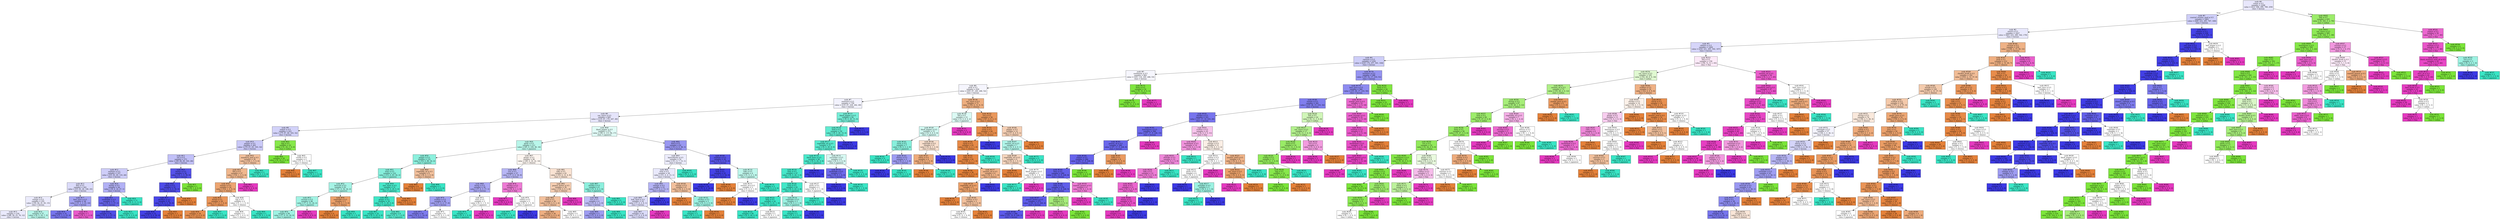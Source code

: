 digraph Tree {
node [shape=box, style="filled", color="black"] ;
0 [label=<node &#35;0<br/>cumin &le; 0.5<br/>samples = 2298<br/>value = [412, 568, 290, 769, 259]<br/>class = korean>, fillcolor="#3c39e51e"] ;
1 [label=<node &#35;1<br/>roasted_sesame_seed &le; 0.5<br/>samples = 1863<br/>value = [408, 223, 285, 767, 180]<br/>class = korean>, fillcolor="#3c39e53f"] ;
0 -> 1 [labeldistance=2.5, labelangle=45, headlabel="True"] ;
2 [label=<node &#35;2<br/>starch &le; 0.5<br/>samples = 1627<br/>value = [403, 223, 280, 542, 179]<br/>class = korean>, fillcolor="#3c39e51d"] ;
1 -> 2 ;
3 [label=<node &#35;3<br/>cilantro &le; 0.5<br/>samples = 1409<br/>value = [254, 221, 265, 502, 167]<br/>class = korean>, fillcolor="#3c39e535"] ;
2 -> 3 ;
4 [label=<node &#35;4<br/>cayenne &le; 0.5<br/>samples = 1250<br/>value = [218, 170, 257, 501, 104]<br/>class = korean>, fillcolor="#3c39e53f"] ;
3 -> 4 ;
5 [label=<node &#35;5<br/>cardamom &le; 0.5<br/>samples = 862<br/>value = [183, 118, 240, 268, 53]<br/>class = korean>, fillcolor="#3c39e50b"] ;
4 -> 5 ;
6 [label=<node &#35;6<br/>pork &le; 0.5<br/>samples = 830<br/>value = [183, 87, 240, 268, 52]<br/>class = korean>, fillcolor="#3c39e50c"] ;
5 -> 6 ;
7 [label=<node &#35;7<br/>seaweed &le; 0.5<br/>samples = 759<br/>value = [133, 87, 228, 262, 49]<br/>class = korean>, fillcolor="#3c39e510"] ;
6 -> 7 ;
8 [label=<node &#35;8<br/>soy_sauce &le; 0.5<br/>samples = 695<br/>value = [133, 87, 179, 247, 49]<br/>class = korean>, fillcolor="#3c39e522"] ;
7 -> 8 ;
9 [label=<node &#35;9<br/>yogurt &le; 0.5<br/>samples = 423<br/>value = [75, 87, 66, 163, 32]<br/>class = korean>, fillcolor="#3c39e53a"] ;
8 -> 9 ;
10 [label=<node &#35;10<br/>pepper &le; 0.5<br/>samples = 401<br/>value = [74, 67, 65, 163, 32]<br/>class = korean>, fillcolor="#3c39e545"] ;
9 -> 10 ;
11 [label=<node &#35;11<br/>nut &le; 0.5<br/>samples = 371<br/>value = [56, 66, 60, 163, 26]<br/>class = korean>, fillcolor="#3c39e551"] ;
10 -> 11 ;
12 [label=<node &#35;12<br/>soybean &le; 0.5<br/>samples = 337<br/>value = [53, 65, 60, 133, 26]<br/>class = korean>, fillcolor="#3c39e540"] ;
11 -> 12 ;
13 [label=<node &#35;13<br/>fish &le; 0.5<br/>samples = 293<br/>value = [53, 65, 44, 106, 25]<br/>class = korean>, fillcolor="#3c39e52e"] ;
12 -> 13 ;
14 [label=<node &#35;14<br/>vinegar &le; 0.5<br/>samples = 255<br/>value = [52, 64, 41, 83, 15]<br/>class = korean>, fillcolor="#3c39e519"] ;
13 -> 14 ;
15 [label=<node &#35;15<br/>samples = 218<br/>value = [48, 59, 23, 76, 12]<br/>class = korean>, fillcolor="#3c39e51b"] ;
14 -> 15 ;
16 [label=<node &#35;16<br/>samples = 37<br/>value = [4, 5, 18, 7, 3]<br/>class = japanese>, fillcolor="#39e5c55e"] ;
14 -> 16 ;
17 [label=<node &#35;17<br/>lime_juice &le; 0.5<br/>samples = 38<br/>value = [1, 1, 3, 23, 10]<br/>class = korean>, fillcolor="#3c39e576"] ;
13 -> 17 ;
18 [label=<node &#35;18<br/>samples = 31<br/>value = [1, 1, 2, 23, 4]<br/>class = korean>, fillcolor="#3c39e5b3"] ;
17 -> 18 ;
19 [label=<node &#35;19<br/>samples = 7<br/>value = [0, 0, 1, 0, 6]<br/>class = thai>, fillcolor="#e539c0d4"] ;
17 -> 19 ;
20 [label=<node &#35;20<br/>barley &le; 0.5<br/>samples = 44<br/>value = [0, 0, 16, 27, 1]<br/>class = korean>, fillcolor="#3c39e564"] ;
12 -> 20 ;
21 [label=<node &#35;21<br/>enokidake &le; 0.5<br/>samples = 33<br/>value = [0, 0, 5, 27, 1]<br/>class = korean>, fillcolor="#3c39e5c8"] ;
20 -> 21 ;
22 [label=<node &#35;22<br/>samples = 30<br/>value = [0, 0, 2, 27, 1]<br/>class = korean>, fillcolor="#3c39e5e4"] ;
21 -> 22 ;
23 [label=<node &#35;23<br/>samples = 3<br/>value = [0, 0, 3, 0, 0]<br/>class = japanese>, fillcolor="#39e5c5ff"] ;
21 -> 23 ;
24 [label=<node &#35;24<br/>samples = 11<br/>value = [0, 0, 11, 0, 0]<br/>class = japanese>, fillcolor="#39e5c5ff"] ;
20 -> 24 ;
25 [label=<node &#35;25<br/>butter &le; 0.5<br/>samples = 34<br/>value = [3, 1, 0, 30, 0]<br/>class = korean>, fillcolor="#3c39e5de"] ;
11 -> 25 ;
26 [label=<node &#35;26<br/>celery &le; 0.5<br/>samples = 33<br/>value = [3, 0, 0, 30, 0]<br/>class = korean>, fillcolor="#3c39e5e6"] ;
25 -> 26 ;
27 [label=<node &#35;27<br/>shellfish &le; 0.5<br/>samples = 32<br/>value = [2, 0, 0, 30, 0]<br/>class = korean>, fillcolor="#3c39e5ee"] ;
26 -> 27 ;
28 [label=<node &#35;28<br/>samples = 31<br/>value = [1, 0, 0, 30, 0]<br/>class = korean>, fillcolor="#3c39e5f6"] ;
27 -> 28 ;
29 [label=<node &#35;29<br/>samples = 1<br/>value = [1, 0, 0, 0, 0]<br/>class = chinese>, fillcolor="#e58139ff"] ;
27 -> 29 ;
30 [label=<node &#35;30<br/>samples = 1<br/>value = [1, 0, 0, 0, 0]<br/>class = chinese>, fillcolor="#e58139ff"] ;
26 -> 30 ;
31 [label=<node &#35;31<br/>samples = 1<br/>value = [0, 1, 0, 0, 0]<br/>class = indian>, fillcolor="#7be539ff"] ;
25 -> 31 ;
32 [label=<node &#35;32<br/>mandarin_peel &le; 0.5<br/>samples = 30<br/>value = [18, 1, 5, 0, 6]<br/>class = chinese>, fillcolor="#e581397f"] ;
10 -> 32 ;
33 [label=<node &#35;33<br/>fish &le; 0.5<br/>samples = 27<br/>value = [18, 1, 2, 0, 6]<br/>class = chinese>, fillcolor="#e5813992"] ;
32 -> 33 ;
34 [label=<node &#35;34<br/>tomato &le; 0.5<br/>samples = 24<br/>value = [18, 1, 2, 0, 3]<br/>class = chinese>, fillcolor="#e58139b6"] ;
33 -> 34 ;
35 [label=<node &#35;35<br/>bread &le; 0.5<br/>samples = 20<br/>value = [17, 0, 1, 0, 2]<br/>class = chinese>, fillcolor="#e58139d4"] ;
34 -> 35 ;
36 [label=<node &#35;36<br/>samples = 19<br/>value = [17, 0, 0, 0, 2]<br/>class = chinese>, fillcolor="#e58139e1"] ;
35 -> 36 ;
37 [label=<node &#35;37<br/>samples = 1<br/>value = [0, 0, 1, 0, 0]<br/>class = japanese>, fillcolor="#39e5c5ff"] ;
35 -> 37 ;
38 [label=<node &#35;38<br/>egg &le; 0.5<br/>samples = 4<br/>value = [1, 1, 1, 0, 1]<br/>class = chinese>, fillcolor="#e5813900"] ;
34 -> 38 ;
39 [label=<node &#35;39<br/>samples = 3<br/>value = [1, 1, 0, 0, 1]<br/>class = chinese>, fillcolor="#e5813900"] ;
38 -> 39 ;
40 [label=<node &#35;40<br/>samples = 1<br/>value = [0, 0, 1, 0, 0]<br/>class = japanese>, fillcolor="#39e5c5ff"] ;
38 -> 40 ;
41 [label=<node &#35;41<br/>samples = 3<br/>value = [0, 0, 0, 0, 3]<br/>class = thai>, fillcolor="#e539c0ff"] ;
33 -> 41 ;
42 [label=<node &#35;42<br/>samples = 3<br/>value = [0, 0, 3, 0, 0]<br/>class = japanese>, fillcolor="#39e5c5ff"] ;
32 -> 42 ;
43 [label=<node &#35;43<br/>egg &le; 0.5<br/>samples = 22<br/>value = [1, 20, 1, 0, 0]<br/>class = indian>, fillcolor="#7be539e7"] ;
9 -> 43 ;
44 [label=<node &#35;44<br/>samples = 20<br/>value = [0, 20, 0, 0, 0]<br/>class = indian>, fillcolor="#7be539ff"] ;
43 -> 44 ;
45 [label=<node &#35;45<br/>vanilla &le; 0.5<br/>samples = 2<br/>value = [1, 0, 1, 0, 0]<br/>class = chinese>, fillcolor="#e5813900"] ;
43 -> 45 ;
46 [label=<node &#35;46<br/>samples = 1<br/>value = [1, 0, 0, 0, 0]<br/>class = chinese>, fillcolor="#e58139ff"] ;
45 -> 46 ;
47 [label=<node &#35;47<br/>samples = 1<br/>value = [0, 0, 1, 0, 0]<br/>class = japanese>, fillcolor="#39e5c5ff"] ;
45 -> 47 ;
48 [label=<node &#35;48<br/>black_pepper &le; 0.5<br/>samples = 272<br/>value = [58, 0, 113, 84, 17]<br/>class = japanese>, fillcolor="#39e5c527"] ;
8 -> 48 ;
49 [label=<node &#35;49<br/>garlic &le; 0.5<br/>samples = 211<br/>value = [45, 0, 104, 46, 16]<br/>class = japanese>, fillcolor="#39e5c55a"] ;
48 -> 49 ;
50 [label=<node &#35;50<br/>pepper &le; 0.5<br/>samples = 131<br/>value = [19, 0, 86, 24, 2]<br/>class = japanese>, fillcolor="#39e5c594"] ;
49 -> 50 ;
51 [label=<node &#35;51<br/>wine &le; 0.5<br/>samples = 122<br/>value = [13, 0, 83, 24, 2]<br/>class = japanese>, fillcolor="#39e5c59a"] ;
50 -> 51 ;
52 [label=<node &#35;52<br/>broccoli &le; 0.5<br/>samples = 91<br/>value = [11, 0, 54, 24, 2]<br/>class = japanese>, fillcolor="#39e5c572"] ;
51 -> 52 ;
53 [label=<node &#35;53<br/>coconut &le; 0.5<br/>samples = 86<br/>value = [7, 0, 53, 24, 2]<br/>class = japanese>, fillcolor="#39e5c577"] ;
52 -> 53 ;
54 [label=<node &#35;54<br/>samples = 84<br/>value = [7, 0, 53, 24, 0]<br/>class = japanese>, fillcolor="#39e5c57b"] ;
53 -> 54 ;
55 [label=<node &#35;55<br/>samples = 2<br/>value = [0, 0, 0, 0, 2]<br/>class = thai>, fillcolor="#e539c0ff"] ;
53 -> 55 ;
56 [label=<node &#35;56<br/>vegetable &le; 0.5<br/>samples = 5<br/>value = [4, 0, 1, 0, 0]<br/>class = chinese>, fillcolor="#e58139bf"] ;
52 -> 56 ;
57 [label=<node &#35;57<br/>samples = 4<br/>value = [4, 0, 0, 0, 0]<br/>class = chinese>, fillcolor="#e58139ff"] ;
56 -> 57 ;
58 [label=<node &#35;58<br/>samples = 1<br/>value = [0, 0, 1, 0, 0]<br/>class = japanese>, fillcolor="#39e5c5ff"] ;
56 -> 58 ;
59 [label=<node &#35;59<br/>star_anise &le; 0.5<br/>samples = 31<br/>value = [2, 0, 29, 0, 0]<br/>class = japanese>, fillcolor="#39e5c5ed"] ;
51 -> 59 ;
60 [label=<node &#35;60<br/>ginger &le; 0.5<br/>samples = 30<br/>value = [1, 0, 29, 0, 0]<br/>class = japanese>, fillcolor="#39e5c5f6"] ;
59 -> 60 ;
61 [label=<node &#35;61<br/>samples = 22<br/>value = [0, 0, 22, 0, 0]<br/>class = japanese>, fillcolor="#39e5c5ff"] ;
60 -> 61 ;
62 [label=<node &#35;62<br/>samples = 8<br/>value = [1, 0, 7, 0, 0]<br/>class = japanese>, fillcolor="#39e5c5db"] ;
60 -> 62 ;
63 [label=<node &#35;63<br/>samples = 1<br/>value = [1, 0, 0, 0, 0]<br/>class = chinese>, fillcolor="#e58139ff"] ;
59 -> 63 ;
64 [label=<node &#35;64<br/>vegetable_oil &le; 0.5<br/>samples = 9<br/>value = [6, 0, 3, 0, 0]<br/>class = chinese>, fillcolor="#e581397f"] ;
50 -> 64 ;
65 [label=<node &#35;65<br/>samples = 6<br/>value = [6, 0, 0, 0, 0]<br/>class = chinese>, fillcolor="#e58139ff"] ;
64 -> 65 ;
66 [label=<node &#35;66<br/>samples = 3<br/>value = [0, 0, 3, 0, 0]<br/>class = japanese>, fillcolor="#39e5c5ff"] ;
64 -> 66 ;
67 [label=<node &#35;67<br/>ginger &le; 0.5<br/>samples = 80<br/>value = [26, 0, 18, 22, 14]<br/>class = chinese>, fillcolor="#e5813912"] ;
49 -> 67 ;
68 [label=<node &#35;68<br/>rice &le; 0.5<br/>samples = 37<br/>value = [7, 0, 6, 18, 6]<br/>class = korean>, fillcolor="#3c39e55e"] ;
67 -> 68 ;
69 [label=<node &#35;69<br/>honey &le; 0.5<br/>samples = 30<br/>value = [7, 0, 5, 17, 1]<br/>class = korean>, fillcolor="#3c39e56f"] ;
68 -> 69 ;
70 [label=<node &#35;70<br/>scallion &le; 0.5<br/>samples = 28<br/>value = [7, 0, 4, 17, 0]<br/>class = korean>, fillcolor="#3c39e579"] ;
69 -> 70 ;
71 [label=<node &#35;71<br/>samples = 19<br/>value = [4, 0, 1, 14, 0]<br/>class = korean>, fillcolor="#3c39e5aa"] ;
70 -> 71 ;
72 [label=<node &#35;72<br/>samples = 9<br/>value = [3, 0, 3, 3, 0]<br/>class = chinese>, fillcolor="#e5813900"] ;
70 -> 72 ;
73 [label=<node &#35;73<br/>mint &le; 0.5<br/>samples = 2<br/>value = [0, 0, 1, 0, 1]<br/>class = japanese>, fillcolor="#39e5c500"] ;
69 -> 73 ;
74 [label=<node &#35;74<br/>samples = 1<br/>value = [0, 0, 1, 0, 0]<br/>class = japanese>, fillcolor="#39e5c5ff"] ;
73 -> 74 ;
75 [label=<node &#35;75<br/>samples = 1<br/>value = [0, 0, 0, 0, 1]<br/>class = thai>, fillcolor="#e539c0ff"] ;
73 -> 75 ;
76 [label=<node &#35;76<br/>chicken &le; 0.5<br/>samples = 7<br/>value = [0, 0, 1, 1, 5]<br/>class = thai>, fillcolor="#e539c0aa"] ;
68 -> 76 ;
77 [label=<node &#35;77<br/>samples = 5<br/>value = [0, 0, 0, 0, 5]<br/>class = thai>, fillcolor="#e539c0ff"] ;
76 -> 77 ;
78 [label=<node &#35;78<br/>radish &le; 0.5<br/>samples = 2<br/>value = [0, 0, 1, 1, 0]<br/>class = japanese>, fillcolor="#39e5c500"] ;
76 -> 78 ;
79 [label=<node &#35;79<br/>samples = 1<br/>value = [0, 0, 1, 0, 0]<br/>class = japanese>, fillcolor="#39e5c5ff"] ;
78 -> 79 ;
80 [label=<node &#35;80<br/>samples = 1<br/>value = [0, 0, 0, 1, 0]<br/>class = korean>, fillcolor="#3c39e5ff"] ;
78 -> 80 ;
81 [label=<node &#35;81<br/>sake &le; 0.5<br/>samples = 43<br/>value = [19, 0, 12, 4, 8]<br/>class = chinese>, fillcolor="#e581393a"] ;
67 -> 81 ;
82 [label=<node &#35;82<br/>peanut_butter &le; 0.5<br/>samples = 34<br/>value = [18, 0, 6, 2, 8]<br/>class = chinese>, fillcolor="#e5813962"] ;
81 -> 82 ;
83 [label=<node &#35;83<br/>beef &le; 0.5<br/>samples = 30<br/>value = [18, 0, 6, 2, 4]<br/>class = chinese>, fillcolor="#e581397f"] ;
82 -> 83 ;
84 [label=<node &#35;84<br/>samples = 26<br/>value = [18, 0, 4, 0, 4]<br/>class = chinese>, fillcolor="#e58139a2"] ;
83 -> 84 ;
85 [label=<node &#35;85<br/>samples = 4<br/>value = [0, 0, 2, 2, 0]<br/>class = japanese>, fillcolor="#39e5c500"] ;
83 -> 85 ;
86 [label=<node &#35;86<br/>samples = 4<br/>value = [0, 0, 0, 0, 4]<br/>class = thai>, fillcolor="#e539c0ff"] ;
82 -> 86 ;
87 [label=<node &#35;87<br/>chicken &le; 0.5<br/>samples = 9<br/>value = [1, 0, 6, 2, 0]<br/>class = japanese>, fillcolor="#39e5c592"] ;
81 -> 87 ;
88 [label=<node &#35;88<br/>rice &le; 0.5<br/>samples = 4<br/>value = [1, 0, 1, 2, 0]<br/>class = korean>, fillcolor="#3c39e555"] ;
87 -> 88 ;
89 [label=<node &#35;89<br/>samples = 3<br/>value = [1, 0, 0, 2, 0]<br/>class = korean>, fillcolor="#3c39e57f"] ;
88 -> 89 ;
90 [label=<node &#35;90<br/>samples = 1<br/>value = [0, 0, 1, 0, 0]<br/>class = japanese>, fillcolor="#39e5c5ff"] ;
88 -> 90 ;
91 [label=<node &#35;91<br/>samples = 5<br/>value = [0, 0, 5, 0, 0]<br/>class = japanese>, fillcolor="#39e5c5ff"] ;
87 -> 91 ;
92 [label=<node &#35;92<br/>beef &le; 0.5<br/>samples = 61<br/>value = [13, 0, 9, 38, 1]<br/>class = korean>, fillcolor="#3c39e585"] ;
48 -> 92 ;
93 [label=<node &#35;93<br/>katsuobushi &le; 0.5<br/>samples = 32<br/>value = [11, 0, 7, 13, 1]<br/>class = korean>, fillcolor="#3c39e518"] ;
92 -> 93 ;
94 [label=<node &#35;94<br/>wine &le; 0.5<br/>samples = 29<br/>value = [11, 0, 4, 13, 1]<br/>class = korean>, fillcolor="#3c39e51c"] ;
93 -> 94 ;
95 [label=<node &#35;95<br/>vinegar &le; 0.5<br/>samples = 23<br/>value = [7, 0, 2, 13, 1]<br/>class = korean>, fillcolor="#3c39e560"] ;
94 -> 95 ;
96 [label=<node &#35;96<br/>holy_basil &le; 0.5<br/>samples = 19<br/>value = [7, 0, 2, 9, 1]<br/>class = korean>, fillcolor="#3c39e52a"] ;
95 -> 96 ;
97 [label=<node &#35;97<br/>samples = 18<br/>value = [7, 0, 2, 9, 0]<br/>class = korean>, fillcolor="#3c39e52e"] ;
96 -> 97 ;
98 [label=<node &#35;98<br/>samples = 1<br/>value = [0, 0, 0, 0, 1]<br/>class = thai>, fillcolor="#e539c0ff"] ;
96 -> 98 ;
99 [label=<node &#35;99<br/>samples = 4<br/>value = [0, 0, 0, 4, 0]<br/>class = korean>, fillcolor="#3c39e5ff"] ;
95 -> 99 ;
100 [label=<node &#35;100<br/>vinegar &le; 0.5<br/>samples = 6<br/>value = [4, 0, 2, 0, 0]<br/>class = chinese>, fillcolor="#e581397f"] ;
94 -> 100 ;
101 [label=<node &#35;101<br/>samples = 3<br/>value = [3, 0, 0, 0, 0]<br/>class = chinese>, fillcolor="#e58139ff"] ;
100 -> 101 ;
102 [label=<node &#35;102<br/>chicken &le; 0.5<br/>samples = 3<br/>value = [1, 0, 2, 0, 0]<br/>class = japanese>, fillcolor="#39e5c57f"] ;
100 -> 102 ;
103 [label=<node &#35;103<br/>samples = 2<br/>value = [0, 0, 2, 0, 0]<br/>class = japanese>, fillcolor="#39e5c5ff"] ;
102 -> 103 ;
104 [label=<node &#35;104<br/>samples = 1<br/>value = [1, 0, 0, 0, 0]<br/>class = chinese>, fillcolor="#e58139ff"] ;
102 -> 104 ;
105 [label=<node &#35;105<br/>samples = 3<br/>value = [0, 0, 3, 0, 0]<br/>class = japanese>, fillcolor="#39e5c5ff"] ;
93 -> 105 ;
106 [label=<node &#35;106<br/>soybean &le; 0.5<br/>samples = 29<br/>value = [2, 0, 2, 25, 0]<br/>class = korean>, fillcolor="#3c39e5d9"] ;
92 -> 106 ;
107 [label=<node &#35;107<br/>leek &le; 0.5<br/>samples = 25<br/>value = [1, 0, 0, 24, 0]<br/>class = korean>, fillcolor="#3c39e5f4"] ;
106 -> 107 ;
108 [label=<node &#35;108<br/>samples = 24<br/>value = [0, 0, 0, 24, 0]<br/>class = korean>, fillcolor="#3c39e5ff"] ;
107 -> 108 ;
109 [label=<node &#35;109<br/>samples = 1<br/>value = [1, 0, 0, 0, 0]<br/>class = chinese>, fillcolor="#e58139ff"] ;
107 -> 109 ;
110 [label=<node &#35;110<br/>sake &le; 0.5<br/>samples = 4<br/>value = [1, 0, 2, 1, 0]<br/>class = japanese>, fillcolor="#39e5c555"] ;
106 -> 110 ;
111 [label=<node &#35;111<br/>sesame_oil &le; 0.5<br/>samples = 2<br/>value = [1, 0, 0, 1, 0]<br/>class = chinese>, fillcolor="#e5813900"] ;
110 -> 111 ;
112 [label=<node &#35;112<br/>samples = 1<br/>value = [1, 0, 0, 0, 0]<br/>class = chinese>, fillcolor="#e58139ff"] ;
111 -> 112 ;
113 [label=<node &#35;113<br/>samples = 1<br/>value = [0, 0, 0, 1, 0]<br/>class = korean>, fillcolor="#3c39e5ff"] ;
111 -> 113 ;
114 [label=<node &#35;114<br/>samples = 2<br/>value = [0, 0, 2, 0, 0]<br/>class = japanese>, fillcolor="#39e5c5ff"] ;
110 -> 114 ;
115 [label=<node &#35;115<br/>black_pepper &le; 0.5<br/>samples = 64<br/>value = [0, 0, 49, 15, 0]<br/>class = japanese>, fillcolor="#39e5c5b1"] ;
7 -> 115 ;
116 [label=<node &#35;116<br/>beef &le; 0.5<br/>samples = 59<br/>value = [0, 0, 49, 10, 0]<br/>class = japanese>, fillcolor="#39e5c5cb"] ;
115 -> 116 ;
117 [label=<node &#35;117<br/>vegetable_oil &le; 0.5<br/>samples = 57<br/>value = [0, 0, 49, 8, 0]<br/>class = japanese>, fillcolor="#39e5c5d5"] ;
116 -> 117 ;
118 [label=<node &#35;118<br/>black_bean &le; 0.5<br/>samples = 48<br/>value = [0, 0, 44, 4, 0]<br/>class = japanese>, fillcolor="#39e5c5e8"] ;
117 -> 118 ;
119 [label=<node &#35;119<br/>clam &le; 0.5<br/>samples = 47<br/>value = [0, 0, 44, 3, 0]<br/>class = japanese>, fillcolor="#39e5c5ee"] ;
118 -> 119 ;
120 [label=<node &#35;120<br/>tuna &le; 0.5<br/>samples = 45<br/>value = [0, 0, 43, 2, 0]<br/>class = japanese>, fillcolor="#39e5c5f3"] ;
119 -> 120 ;
121 [label=<node &#35;121<br/>kelp &le; 0.5<br/>samples = 42<br/>value = [0, 0, 41, 1, 0]<br/>class = japanese>, fillcolor="#39e5c5f9"] ;
120 -> 121 ;
122 [label=<node &#35;122<br/>samples = 40<br/>value = [0, 0, 40, 0, 0]<br/>class = japanese>, fillcolor="#39e5c5ff"] ;
121 -> 122 ;
123 [label=<node &#35;123<br/>samples = 2<br/>value = [0, 0, 1, 1, 0]<br/>class = japanese>, fillcolor="#39e5c500"] ;
121 -> 123 ;
124 [label=<node &#35;124<br/>vegetable &le; 0.5<br/>samples = 3<br/>value = [0, 0, 2, 1, 0]<br/>class = japanese>, fillcolor="#39e5c57f"] ;
120 -> 124 ;
125 [label=<node &#35;125<br/>samples = 2<br/>value = [0, 0, 2, 0, 0]<br/>class = japanese>, fillcolor="#39e5c5ff"] ;
124 -> 125 ;
126 [label=<node &#35;126<br/>samples = 1<br/>value = [0, 0, 0, 1, 0]<br/>class = korean>, fillcolor="#3c39e5ff"] ;
124 -> 126 ;
127 [label=<node &#35;127<br/>garlic &le; 0.5<br/>samples = 2<br/>value = [0, 0, 1, 1, 0]<br/>class = japanese>, fillcolor="#39e5c500"] ;
119 -> 127 ;
128 [label=<node &#35;128<br/>samples = 1<br/>value = [0, 0, 1, 0, 0]<br/>class = japanese>, fillcolor="#39e5c5ff"] ;
127 -> 128 ;
129 [label=<node &#35;129<br/>samples = 1<br/>value = [0, 0, 0, 1, 0]<br/>class = korean>, fillcolor="#3c39e5ff"] ;
127 -> 129 ;
130 [label=<node &#35;130<br/>samples = 1<br/>value = [0, 0, 0, 1, 0]<br/>class = korean>, fillcolor="#3c39e5ff"] ;
118 -> 130 ;
131 [label=<node &#35;131<br/>cucumber &le; 0.5<br/>samples = 9<br/>value = [0, 0, 5, 4, 0]<br/>class = japanese>, fillcolor="#39e5c533"] ;
117 -> 131 ;
132 [label=<node &#35;132<br/>enokidake &le; 0.5<br/>samples = 5<br/>value = [0, 0, 1, 4, 0]<br/>class = korean>, fillcolor="#3c39e5bf"] ;
131 -> 132 ;
133 [label=<node &#35;133<br/>samples = 4<br/>value = [0, 0, 0, 4, 0]<br/>class = korean>, fillcolor="#3c39e5ff"] ;
132 -> 133 ;
134 [label=<node &#35;134<br/>samples = 1<br/>value = [0, 0, 1, 0, 0]<br/>class = japanese>, fillcolor="#39e5c5ff"] ;
132 -> 134 ;
135 [label=<node &#35;135<br/>samples = 4<br/>value = [0, 0, 4, 0, 0]<br/>class = japanese>, fillcolor="#39e5c5ff"] ;
131 -> 135 ;
136 [label=<node &#35;136<br/>samples = 2<br/>value = [0, 0, 0, 2, 0]<br/>class = korean>, fillcolor="#3c39e5ff"] ;
116 -> 136 ;
137 [label=<node &#35;137<br/>samples = 5<br/>value = [0, 0, 0, 5, 0]<br/>class = korean>, fillcolor="#3c39e5ff"] ;
115 -> 137 ;
138 [label=<node &#35;138<br/>soy_sauce &le; 0.5<br/>samples = 71<br/>value = [50, 0, 12, 6, 3]<br/>class = chinese>, fillcolor="#e58139a4"] ;
6 -> 138 ;
139 [label=<node &#35;139<br/>fish &le; 0.5<br/>samples = 15<br/>value = [3, 0, 6, 4, 2]<br/>class = japanese>, fillcolor="#39e5c52e"] ;
138 -> 139 ;
140 [label=<node &#35;140<br/>black_pepper &le; 0.5<br/>samples = 13<br/>value = [3, 0, 6, 4, 0]<br/>class = japanese>, fillcolor="#39e5c539"] ;
139 -> 140 ;
141 [label=<node &#35;141<br/>onion &le; 0.5<br/>samples = 7<br/>value = [0, 0, 5, 2, 0]<br/>class = japanese>, fillcolor="#39e5c599"] ;
140 -> 141 ;
142 [label=<node &#35;142<br/>samples = 4<br/>value = [0, 0, 4, 0, 0]<br/>class = japanese>, fillcolor="#39e5c5ff"] ;
141 -> 142 ;
143 [label=<node &#35;143<br/>cheese &le; 0.5<br/>samples = 3<br/>value = [0, 0, 1, 2, 0]<br/>class = korean>, fillcolor="#3c39e57f"] ;
141 -> 143 ;
144 [label=<node &#35;144<br/>samples = 2<br/>value = [0, 0, 0, 2, 0]<br/>class = korean>, fillcolor="#3c39e5ff"] ;
143 -> 144 ;
145 [label=<node &#35;145<br/>samples = 1<br/>value = [0, 0, 1, 0, 0]<br/>class = japanese>, fillcolor="#39e5c5ff"] ;
143 -> 145 ;
146 [label=<node &#35;146<br/>vegetable &le; 0.5<br/>samples = 6<br/>value = [3, 0, 1, 2, 0]<br/>class = chinese>, fillcolor="#e5813940"] ;
140 -> 146 ;
147 [label=<node &#35;147<br/>celery &le; 0.5<br/>samples = 4<br/>value = [3, 0, 1, 0, 0]<br/>class = chinese>, fillcolor="#e58139aa"] ;
146 -> 147 ;
148 [label=<node &#35;148<br/>samples = 3<br/>value = [3, 0, 0, 0, 0]<br/>class = chinese>, fillcolor="#e58139ff"] ;
147 -> 148 ;
149 [label=<node &#35;149<br/>samples = 1<br/>value = [0, 0, 1, 0, 0]<br/>class = japanese>, fillcolor="#39e5c5ff"] ;
147 -> 149 ;
150 [label=<node &#35;150<br/>samples = 2<br/>value = [0, 0, 0, 2, 0]<br/>class = korean>, fillcolor="#3c39e5ff"] ;
146 -> 150 ;
151 [label=<node &#35;151<br/>samples = 2<br/>value = [0, 0, 0, 0, 2]<br/>class = thai>, fillcolor="#e539c0ff"] ;
139 -> 151 ;
152 [label=<node &#35;152<br/>rice &le; 0.5<br/>samples = 56<br/>value = [47, 0, 6, 2, 1]<br/>class = chinese>, fillcolor="#e58139d1"] ;
138 -> 152 ;
153 [label=<node &#35;153<br/>yeast &le; 0.5<br/>samples = 44<br/>value = [40, 0, 2, 2, 0]<br/>class = chinese>, fillcolor="#e58139e7"] ;
152 -> 153 ;
154 [label=<node &#35;154<br/>squid &le; 0.5<br/>samples = 43<br/>value = [40, 0, 2, 1, 0]<br/>class = chinese>, fillcolor="#e58139ec"] ;
153 -> 154 ;
155 [label=<node &#35;155<br/>sake &le; 0.5<br/>samples = 42<br/>value = [40, 0, 1, 1, 0]<br/>class = chinese>, fillcolor="#e58139f3"] ;
154 -> 155 ;
156 [label=<node &#35;156<br/>samples = 36<br/>value = [36, 0, 0, 0, 0]<br/>class = chinese>, fillcolor="#e58139ff"] ;
155 -> 156 ;
157 [label=<node &#35;157<br/>sesame_oil &le; 0.5<br/>samples = 6<br/>value = [4, 0, 1, 1, 0]<br/>class = chinese>, fillcolor="#e5813999"] ;
155 -> 157 ;
158 [label=<node &#35;158<br/>vegetable_oil &le; 0.5<br/>samples = 5<br/>value = [4, 0, 1, 0, 0]<br/>class = chinese>, fillcolor="#e58139bf"] ;
157 -> 158 ;
159 [label=<node &#35;159<br/>samples = 2<br/>value = [2, 0, 0, 0, 0]<br/>class = chinese>, fillcolor="#e58139ff"] ;
158 -> 159 ;
160 [label=<node &#35;160<br/>scallion &le; 0.5<br/>samples = 3<br/>value = [2, 0, 1, 0, 0]<br/>class = chinese>, fillcolor="#e581397f"] ;
158 -> 160 ;
161 [label=<node &#35;161<br/>samples = 2<br/>value = [1, 0, 1, 0, 0]<br/>class = chinese>, fillcolor="#e5813900"] ;
160 -> 161 ;
162 [label=<node &#35;162<br/>samples = 1<br/>value = [1, 0, 0, 0, 0]<br/>class = chinese>, fillcolor="#e58139ff"] ;
160 -> 162 ;
163 [label=<node &#35;163<br/>samples = 1<br/>value = [0, 0, 0, 1, 0]<br/>class = korean>, fillcolor="#3c39e5ff"] ;
157 -> 163 ;
164 [label=<node &#35;164<br/>samples = 1<br/>value = [0, 0, 1, 0, 0]<br/>class = japanese>, fillcolor="#39e5c5ff"] ;
154 -> 164 ;
165 [label=<node &#35;165<br/>samples = 1<br/>value = [0, 0, 0, 1, 0]<br/>class = korean>, fillcolor="#3c39e5ff"] ;
153 -> 165 ;
166 [label=<node &#35;166<br/>pepper &le; 0.5<br/>samples = 12<br/>value = [7, 0, 4, 0, 1]<br/>class = chinese>, fillcolor="#e5813960"] ;
152 -> 166 ;
167 [label=<node &#35;167<br/>sesame_oil &le; 0.5<br/>samples = 7<br/>value = [2, 0, 4, 0, 1]<br/>class = japanese>, fillcolor="#39e5c566"] ;
166 -> 167 ;
168 [label=<node &#35;168<br/>vegetable_oil &le; 0.5<br/>samples = 4<br/>value = [2, 0, 1, 0, 1]<br/>class = chinese>, fillcolor="#e5813955"] ;
167 -> 168 ;
169 [label=<node &#35;169<br/>samples = 2<br/>value = [2, 0, 0, 0, 0]<br/>class = chinese>, fillcolor="#e58139ff"] ;
168 -> 169 ;
170 [label=<node &#35;170<br/>black_pepper &le; 0.5<br/>samples = 2<br/>value = [0, 0, 1, 0, 1]<br/>class = japanese>, fillcolor="#39e5c500"] ;
168 -> 170 ;
171 [label=<node &#35;171<br/>samples = 1<br/>value = [0, 0, 1, 0, 0]<br/>class = japanese>, fillcolor="#39e5c5ff"] ;
170 -> 171 ;
172 [label=<node &#35;172<br/>samples = 1<br/>value = [0, 0, 0, 0, 1]<br/>class = thai>, fillcolor="#e539c0ff"] ;
170 -> 172 ;
173 [label=<node &#35;173<br/>samples = 3<br/>value = [0, 0, 3, 0, 0]<br/>class = japanese>, fillcolor="#39e5c5ff"] ;
167 -> 173 ;
174 [label=<node &#35;174<br/>samples = 5<br/>value = [5, 0, 0, 0, 0]<br/>class = chinese>, fillcolor="#e58139ff"] ;
166 -> 174 ;
175 [label=<node &#35;175<br/>bean &le; 0.5<br/>samples = 32<br/>value = [0, 31, 0, 0, 1]<br/>class = indian>, fillcolor="#7be539f7"] ;
5 -> 175 ;
176 [label=<node &#35;176<br/>samples = 31<br/>value = [0, 31, 0, 0, 0]<br/>class = indian>, fillcolor="#7be539ff"] ;
175 -> 176 ;
177 [label=<node &#35;177<br/>samples = 1<br/>value = [0, 0, 0, 0, 1]<br/>class = thai>, fillcolor="#e539c0ff"] ;
175 -> 177 ;
178 [label=<node &#35;178<br/>turmeric &le; 0.5<br/>samples = 388<br/>value = [35, 52, 17, 233, 51]<br/>class = korean>, fillcolor="#3c39e589"] ;
4 -> 178 ;
179 [label=<node &#35;179<br/>lime_juice &le; 0.5<br/>samples = 364<br/>value = [35, 29, 17, 233, 50]<br/>class = korean>, fillcolor="#3c39e595"] ;
178 -> 179 ;
180 [label=<node &#35;180<br/>tomato &le; 0.5<br/>samples = 341<br/>value = [33, 28, 15, 233, 32]<br/>class = korean>, fillcolor="#3c39e5a6"] ;
179 -> 180 ;
181 [label=<node &#35;181<br/>chicken &le; 0.5<br/>samples = 321<br/>value = [31, 17, 14, 233, 26]<br/>class = korean>, fillcolor="#3c39e5b2"] ;
180 -> 181 ;
182 [label=<node &#35;182<br/>lemongrass &le; 0.5<br/>samples = 296<br/>value = [27, 17, 9, 228, 15]<br/>class = korean>, fillcolor="#3c39e5bf"] ;
181 -> 182 ;
183 [label=<node &#35;183<br/>peanut_oil &le; 0.5<br/>samples = 290<br/>value = [27, 17, 9, 228, 9]<br/>class = korean>, fillcolor="#3c39e5c3"] ;
182 -> 183 ;
184 [label=<node &#35;184<br/>yogurt &le; 0.5<br/>samples = 284<br/>value = [22, 17, 9, 228, 8]<br/>class = korean>, fillcolor="#3c39e5c8"] ;
183 -> 184 ;
185 [label=<node &#35;185<br/>lime &le; 0.5<br/>samples = 280<br/>value = [22, 13, 9, 228, 8]<br/>class = korean>, fillcolor="#3c39e5cc"] ;
184 -> 185 ;
186 [label=<node &#35;186<br/>cider &le; 0.5<br/>samples = 276<br/>value = [22, 13, 8, 228, 5]<br/>class = korean>, fillcolor="#3c39e5cf"] ;
185 -> 186 ;
187 [label=<node &#35;187<br/>peanut_butter &le; 0.5<br/>samples = 272<br/>value = [22, 10, 8, 228, 4]<br/>class = korean>, fillcolor="#3c39e5d2"] ;
186 -> 187 ;
188 [label=<node &#35;188<br/>samples = 269<br/>value = [22, 10, 8, 228, 1]<br/>class = korean>, fillcolor="#3c39e5d5"] ;
187 -> 188 ;
189 [label=<node &#35;189<br/>samples = 3<br/>value = [0, 0, 0, 0, 3]<br/>class = thai>, fillcolor="#e539c0ff"] ;
187 -> 189 ;
190 [label=<node &#35;190<br/>ginger &le; 0.5<br/>samples = 4<br/>value = [0, 3, 0, 0, 1]<br/>class = indian>, fillcolor="#7be539aa"] ;
186 -> 190 ;
191 [label=<node &#35;191<br/>samples = 1<br/>value = [0, 0, 0, 0, 1]<br/>class = thai>, fillcolor="#e539c0ff"] ;
190 -> 191 ;
192 [label=<node &#35;192<br/>samples = 3<br/>value = [0, 3, 0, 0, 0]<br/>class = indian>, fillcolor="#7be539ff"] ;
190 -> 192 ;
193 [label=<node &#35;193<br/>roasted_peanut &le; 0.5<br/>samples = 4<br/>value = [0, 0, 1, 0, 3]<br/>class = thai>, fillcolor="#e539c0aa"] ;
185 -> 193 ;
194 [label=<node &#35;194<br/>samples = 3<br/>value = [0, 0, 0, 0, 3]<br/>class = thai>, fillcolor="#e539c0ff"] ;
193 -> 194 ;
195 [label=<node &#35;195<br/>samples = 1<br/>value = [0, 0, 1, 0, 0]<br/>class = japanese>, fillcolor="#39e5c5ff"] ;
193 -> 195 ;
196 [label=<node &#35;196<br/>samples = 4<br/>value = [0, 4, 0, 0, 0]<br/>class = indian>, fillcolor="#7be539ff"] ;
184 -> 196 ;
197 [label=<node &#35;197<br/>milk &le; 0.5<br/>samples = 6<br/>value = [5, 0, 0, 0, 1]<br/>class = chinese>, fillcolor="#e58139cc"] ;
183 -> 197 ;
198 [label=<node &#35;198<br/>samples = 5<br/>value = [5, 0, 0, 0, 0]<br/>class = chinese>, fillcolor="#e58139ff"] ;
197 -> 198 ;
199 [label=<node &#35;199<br/>samples = 1<br/>value = [0, 0, 0, 0, 1]<br/>class = thai>, fillcolor="#e539c0ff"] ;
197 -> 199 ;
200 [label=<node &#35;200<br/>samples = 6<br/>value = [0, 0, 0, 0, 6]<br/>class = thai>, fillcolor="#e539c0ff"] ;
182 -> 200 ;
201 [label=<node &#35;201<br/>scallion &le; 0.5<br/>samples = 25<br/>value = [4, 0, 5, 5, 11]<br/>class = thai>, fillcolor="#e539c04c"] ;
181 -> 201 ;
202 [label=<node &#35;202<br/>buckwheat &le; 0.5<br/>samples = 14<br/>value = [0, 0, 2, 3, 9]<br/>class = thai>, fillcolor="#e539c08b"] ;
201 -> 202 ;
203 [label=<node &#35;203<br/>shiitake &le; 0.5<br/>samples = 13<br/>value = [0, 0, 1, 3, 9]<br/>class = thai>, fillcolor="#e539c099"] ;
202 -> 203 ;
204 [label=<node &#35;204<br/>sake &le; 0.5<br/>samples = 12<br/>value = [0, 0, 0, 3, 9]<br/>class = thai>, fillcolor="#e539c0aa"] ;
203 -> 204 ;
205 [label=<node &#35;205<br/>meat &le; 0.5<br/>samples = 11<br/>value = [0, 0, 0, 2, 9]<br/>class = thai>, fillcolor="#e539c0c6"] ;
204 -> 205 ;
206 [label=<node &#35;206<br/>lemon &le; 0.5<br/>samples = 10<br/>value = [0, 0, 0, 1, 9]<br/>class = thai>, fillcolor="#e539c0e3"] ;
205 -> 206 ;
207 [label=<node &#35;207<br/>samples = 9<br/>value = [0, 0, 0, 0, 9]<br/>class = thai>, fillcolor="#e539c0ff"] ;
206 -> 207 ;
208 [label=<node &#35;208<br/>samples = 1<br/>value = [0, 0, 0, 1, 0]<br/>class = korean>, fillcolor="#3c39e5ff"] ;
206 -> 208 ;
209 [label=<node &#35;209<br/>samples = 1<br/>value = [0, 0, 0, 1, 0]<br/>class = korean>, fillcolor="#3c39e5ff"] ;
205 -> 209 ;
210 [label=<node &#35;210<br/>samples = 1<br/>value = [0, 0, 0, 1, 0]<br/>class = korean>, fillcolor="#3c39e5ff"] ;
204 -> 210 ;
211 [label=<node &#35;211<br/>samples = 1<br/>value = [0, 0, 1, 0, 0]<br/>class = japanese>, fillcolor="#39e5c5ff"] ;
203 -> 211 ;
212 [label=<node &#35;212<br/>samples = 1<br/>value = [0, 0, 1, 0, 0]<br/>class = japanese>, fillcolor="#39e5c5ff"] ;
202 -> 212 ;
213 [label=<node &#35;213<br/>vinegar &le; 0.5<br/>samples = 11<br/>value = [4, 0, 3, 2, 2]<br/>class = chinese>, fillcolor="#e5813920"] ;
201 -> 213 ;
214 [label=<node &#35;214<br/>cashew &le; 0.5<br/>samples = 5<br/>value = [0, 0, 2, 2, 1]<br/>class = japanese>, fillcolor="#39e5c500"] ;
213 -> 214 ;
215 [label=<node &#35;215<br/>garlic &le; 0.5<br/>samples = 4<br/>value = [0, 0, 2, 2, 0]<br/>class = japanese>, fillcolor="#39e5c500"] ;
214 -> 215 ;
216 [label=<node &#35;216<br/>samples = 1<br/>value = [0, 0, 0, 1, 0]<br/>class = korean>, fillcolor="#3c39e5ff"] ;
215 -> 216 ;
217 [label=<node &#35;217<br/>pumpkin &le; 0.5<br/>samples = 3<br/>value = [0, 0, 2, 1, 0]<br/>class = japanese>, fillcolor="#39e5c57f"] ;
215 -> 217 ;
218 [label=<node &#35;218<br/>samples = 2<br/>value = [0, 0, 2, 0, 0]<br/>class = japanese>, fillcolor="#39e5c5ff"] ;
217 -> 218 ;
219 [label=<node &#35;219<br/>samples = 1<br/>value = [0, 0, 0, 1, 0]<br/>class = korean>, fillcolor="#3c39e5ff"] ;
217 -> 219 ;
220 [label=<node &#35;220<br/>samples = 1<br/>value = [0, 0, 0, 0, 1]<br/>class = thai>, fillcolor="#e539c0ff"] ;
214 -> 220 ;
221 [label=<node &#35;221<br/>sesame_seed &le; 0.5<br/>samples = 6<br/>value = [4, 0, 1, 0, 1]<br/>class = chinese>, fillcolor="#e5813999"] ;
213 -> 221 ;
222 [label=<node &#35;222<br/>soy_sauce &le; 0.5<br/>samples = 5<br/>value = [4, 0, 0, 0, 1]<br/>class = chinese>, fillcolor="#e58139bf"] ;
221 -> 222 ;
223 [label=<node &#35;223<br/>samples = 1<br/>value = [0, 0, 0, 0, 1]<br/>class = thai>, fillcolor="#e539c0ff"] ;
222 -> 223 ;
224 [label=<node &#35;224<br/>samples = 4<br/>value = [4, 0, 0, 0, 0]<br/>class = chinese>, fillcolor="#e58139ff"] ;
222 -> 224 ;
225 [label=<node &#35;225<br/>samples = 1<br/>value = [0, 0, 1, 0, 0]<br/>class = japanese>, fillcolor="#39e5c5ff"] ;
221 -> 225 ;
226 [label=<node &#35;226<br/>fish &le; 0.5<br/>samples = 20<br/>value = [2, 11, 1, 0, 6]<br/>class = indian>, fillcolor="#7be5395b"] ;
180 -> 226 ;
227 [label=<node &#35;227<br/>soy_sauce &le; 0.5<br/>samples = 17<br/>value = [2, 11, 1, 0, 3]<br/>class = indian>, fillcolor="#7be53992"] ;
226 -> 227 ;
228 [label=<node &#35;228<br/>basil &le; 0.5<br/>samples = 14<br/>value = [1, 11, 1, 0, 1]<br/>class = indian>, fillcolor="#7be539c4"] ;
227 -> 228 ;
229 [label=<node &#35;229<br/>scallop &le; 0.5<br/>samples = 13<br/>value = [1, 11, 1, 0, 0]<br/>class = indian>, fillcolor="#7be539d4"] ;
228 -> 229 ;
230 [label=<node &#35;230<br/>egg &le; 0.5<br/>samples = 12<br/>value = [1, 11, 0, 0, 0]<br/>class = indian>, fillcolor="#7be539e8"] ;
229 -> 230 ;
231 [label=<node &#35;231<br/>samples = 11<br/>value = [0, 11, 0, 0, 0]<br/>class = indian>, fillcolor="#7be539ff"] ;
230 -> 231 ;
232 [label=<node &#35;232<br/>samples = 1<br/>value = [1, 0, 0, 0, 0]<br/>class = chinese>, fillcolor="#e58139ff"] ;
230 -> 232 ;
233 [label=<node &#35;233<br/>samples = 1<br/>value = [0, 0, 1, 0, 0]<br/>class = japanese>, fillcolor="#39e5c5ff"] ;
229 -> 233 ;
234 [label=<node &#35;234<br/>samples = 1<br/>value = [0, 0, 0, 0, 1]<br/>class = thai>, fillcolor="#e539c0ff"] ;
228 -> 234 ;
235 [label=<node &#35;235<br/>rice &le; 0.5<br/>samples = 3<br/>value = [1, 0, 0, 0, 2]<br/>class = thai>, fillcolor="#e539c07f"] ;
227 -> 235 ;
236 [label=<node &#35;236<br/>samples = 2<br/>value = [0, 0, 0, 0, 2]<br/>class = thai>, fillcolor="#e539c0ff"] ;
235 -> 236 ;
237 [label=<node &#35;237<br/>samples = 1<br/>value = [1, 0, 0, 0, 0]<br/>class = chinese>, fillcolor="#e58139ff"] ;
235 -> 237 ;
238 [label=<node &#35;238<br/>samples = 3<br/>value = [0, 0, 0, 0, 3]<br/>class = thai>, fillcolor="#e539c0ff"] ;
226 -> 238 ;
239 [label=<node &#35;239<br/>orange_juice &le; 0.5<br/>samples = 23<br/>value = [2, 1, 2, 0, 18]<br/>class = thai>, fillcolor="#e539c0c2"] ;
179 -> 239 ;
240 [label=<node &#35;240<br/>pork_sausage &le; 0.5<br/>samples = 22<br/>value = [2, 0, 2, 0, 18]<br/>class = thai>, fillcolor="#e539c0cc"] ;
239 -> 240 ;
241 [label=<node &#35;241<br/>soybean &le; 0.5<br/>samples = 21<br/>value = [1, 0, 2, 0, 18]<br/>class = thai>, fillcolor="#e539c0d7"] ;
240 -> 241 ;
242 [label=<node &#35;242<br/>buckwheat &le; 0.5<br/>samples = 20<br/>value = [0, 0, 2, 0, 18]<br/>class = thai>, fillcolor="#e539c0e3"] ;
241 -> 242 ;
243 [label=<node &#35;243<br/>roasted_peanut &le; 0.5<br/>samples = 19<br/>value = [0, 0, 1, 0, 18]<br/>class = thai>, fillcolor="#e539c0f1"] ;
242 -> 243 ;
244 [label=<node &#35;244<br/>samples = 18<br/>value = [0, 0, 0, 0, 18]<br/>class = thai>, fillcolor="#e539c0ff"] ;
243 -> 244 ;
245 [label=<node &#35;245<br/>samples = 1<br/>value = [0, 0, 1, 0, 0]<br/>class = japanese>, fillcolor="#39e5c5ff"] ;
243 -> 245 ;
246 [label=<node &#35;246<br/>samples = 1<br/>value = [0, 0, 1, 0, 0]<br/>class = japanese>, fillcolor="#39e5c5ff"] ;
242 -> 246 ;
247 [label=<node &#35;247<br/>samples = 1<br/>value = [1, 0, 0, 0, 0]<br/>class = chinese>, fillcolor="#e58139ff"] ;
241 -> 247 ;
248 [label=<node &#35;248<br/>samples = 1<br/>value = [1, 0, 0, 0, 0]<br/>class = chinese>, fillcolor="#e58139ff"] ;
240 -> 248 ;
249 [label=<node &#35;249<br/>samples = 1<br/>value = [0, 1, 0, 0, 0]<br/>class = indian>, fillcolor="#7be539ff"] ;
239 -> 249 ;
250 [label=<node &#35;250<br/>basil &le; 0.5<br/>samples = 24<br/>value = [0, 23, 0, 0, 1]<br/>class = indian>, fillcolor="#7be539f4"] ;
178 -> 250 ;
251 [label=<node &#35;251<br/>samples = 23<br/>value = [0, 23, 0, 0, 0]<br/>class = indian>, fillcolor="#7be539ff"] ;
250 -> 251 ;
252 [label=<node &#35;252<br/>samples = 1<br/>value = [0, 0, 0, 0, 1]<br/>class = thai>, fillcolor="#e539c0ff"] ;
250 -> 252 ;
253 [label=<node &#35;253<br/>fish &le; 0.5<br/>samples = 159<br/>value = [36, 51, 8, 1, 63]<br/>class = thai>, fillcolor="#e539c01c"] ;
3 -> 253 ;
254 [label=<node &#35;254<br/>soy_sauce &le; 0.5<br/>samples = 105<br/>value = [32, 49, 6, 0, 18]<br/>class = indian>, fillcolor="#7be5393b"] ;
253 -> 254 ;
255 [label=<node &#35;255<br/>sesame_oil &le; 0.5<br/>samples = 73<br/>value = [10, 49, 2, 0, 12]<br/>class = indian>, fillcolor="#7be5399b"] ;
254 -> 255 ;
256 [label=<node &#35;256<br/>shrimp &le; 0.5<br/>samples = 67<br/>value = [5, 49, 1, 0, 12]<br/>class = indian>, fillcolor="#7be539ac"] ;
255 -> 256 ;
257 [label=<node &#35;257<br/>wine &le; 0.5<br/>samples = 60<br/>value = [5, 47, 0, 0, 8]<br/>class = indian>, fillcolor="#7be539bf"] ;
256 -> 257 ;
258 [label=<node &#35;258<br/>bean &le; 0.5<br/>samples = 58<br/>value = [5, 47, 0, 0, 6]<br/>class = indian>, fillcolor="#7be539c9"] ;
257 -> 258 ;
259 [label=<node &#35;259<br/>rice &le; 0.5<br/>samples = 52<br/>value = [2, 44, 0, 0, 6]<br/>class = indian>, fillcolor="#7be539d3"] ;
258 -> 259 ;
260 [label=<node &#35;260<br/>lemongrass &le; 0.5<br/>samples = 43<br/>value = [0, 40, 0, 0, 3]<br/>class = indian>, fillcolor="#7be539ec"] ;
259 -> 260 ;
261 [label=<node &#35;261<br/>chicken &le; 0.5<br/>samples = 42<br/>value = [0, 40, 0, 0, 2]<br/>class = indian>, fillcolor="#7be539f2"] ;
260 -> 261 ;
262 [label=<node &#35;262<br/>samples = 32<br/>value = [0, 32, 0, 0, 0]<br/>class = indian>, fillcolor="#7be539ff"] ;
261 -> 262 ;
263 [label=<node &#35;263<br/>bread &le; 0.5<br/>samples = 10<br/>value = [0, 8, 0, 0, 2]<br/>class = indian>, fillcolor="#7be539bf"] ;
261 -> 263 ;
264 [label=<node &#35;264<br/>cayenne &le; 0.5<br/>samples = 9<br/>value = [0, 8, 0, 0, 1]<br/>class = indian>, fillcolor="#7be539df"] ;
263 -> 264 ;
265 [label=<node &#35;265<br/>samples = 2<br/>value = [0, 1, 0, 0, 1]<br/>class = indian>, fillcolor="#7be53900"] ;
264 -> 265 ;
266 [label=<node &#35;266<br/>samples = 7<br/>value = [0, 7, 0, 0, 0]<br/>class = indian>, fillcolor="#7be539ff"] ;
264 -> 266 ;
267 [label=<node &#35;267<br/>samples = 1<br/>value = [0, 0, 0, 0, 1]<br/>class = thai>, fillcolor="#e539c0ff"] ;
263 -> 267 ;
268 [label=<node &#35;268<br/>samples = 1<br/>value = [0, 0, 0, 0, 1]<br/>class = thai>, fillcolor="#e539c0ff"] ;
260 -> 268 ;
269 [label=<node &#35;269<br/>ginger &le; 0.5<br/>samples = 9<br/>value = [2, 4, 0, 0, 3]<br/>class = indian>, fillcolor="#7be5392a"] ;
259 -> 269 ;
270 [label=<node &#35;270<br/>scallion &le; 0.5<br/>samples = 5<br/>value = [0, 2, 0, 0, 3]<br/>class = thai>, fillcolor="#e539c055"] ;
269 -> 270 ;
271 [label=<node &#35;271<br/>wheat &le; 0.5<br/>samples = 3<br/>value = [0, 2, 0, 0, 1]<br/>class = indian>, fillcolor="#7be5397f"] ;
270 -> 271 ;
272 [label=<node &#35;272<br/>samples = 2<br/>value = [0, 2, 0, 0, 0]<br/>class = indian>, fillcolor="#7be539ff"] ;
271 -> 272 ;
273 [label=<node &#35;273<br/>samples = 1<br/>value = [0, 0, 0, 0, 1]<br/>class = thai>, fillcolor="#e539c0ff"] ;
271 -> 273 ;
274 [label=<node &#35;274<br/>samples = 2<br/>value = [0, 0, 0, 0, 2]<br/>class = thai>, fillcolor="#e539c0ff"] ;
270 -> 274 ;
275 [label=<node &#35;275<br/>cayenne &le; 0.5<br/>samples = 4<br/>value = [2, 2, 0, 0, 0]<br/>class = chinese>, fillcolor="#e5813900"] ;
269 -> 275 ;
276 [label=<node &#35;276<br/>samples = 2<br/>value = [2, 0, 0, 0, 0]<br/>class = chinese>, fillcolor="#e58139ff"] ;
275 -> 276 ;
277 [label=<node &#35;277<br/>samples = 2<br/>value = [0, 2, 0, 0, 0]<br/>class = indian>, fillcolor="#7be539ff"] ;
275 -> 277 ;
278 [label=<node &#35;278<br/>coconut &le; 0.5<br/>samples = 6<br/>value = [3, 3, 0, 0, 0]<br/>class = chinese>, fillcolor="#e5813900"] ;
258 -> 278 ;
279 [label=<node &#35;279<br/>cashew &le; 0.5<br/>samples = 4<br/>value = [3, 1, 0, 0, 0]<br/>class = chinese>, fillcolor="#e58139aa"] ;
278 -> 279 ;
280 [label=<node &#35;280<br/>samples = 3<br/>value = [3, 0, 0, 0, 0]<br/>class = chinese>, fillcolor="#e58139ff"] ;
279 -> 280 ;
281 [label=<node &#35;281<br/>samples = 1<br/>value = [0, 1, 0, 0, 0]<br/>class = indian>, fillcolor="#7be539ff"] ;
279 -> 281 ;
282 [label=<node &#35;282<br/>samples = 2<br/>value = [0, 2, 0, 0, 0]<br/>class = indian>, fillcolor="#7be539ff"] ;
278 -> 282 ;
283 [label=<node &#35;283<br/>samples = 2<br/>value = [0, 0, 0, 0, 2]<br/>class = thai>, fillcolor="#e539c0ff"] ;
257 -> 283 ;
284 [label=<node &#35;284<br/>vegetable_oil &le; 0.5<br/>samples = 7<br/>value = [0, 2, 1, 0, 4]<br/>class = thai>, fillcolor="#e539c066"] ;
256 -> 284 ;
285 [label=<node &#35;285<br/>zucchini &le; 0.5<br/>samples = 5<br/>value = [0, 1, 0, 0, 4]<br/>class = thai>, fillcolor="#e539c0bf"] ;
284 -> 285 ;
286 [label=<node &#35;286<br/>samples = 4<br/>value = [0, 0, 0, 0, 4]<br/>class = thai>, fillcolor="#e539c0ff"] ;
285 -> 286 ;
287 [label=<node &#35;287<br/>samples = 1<br/>value = [0, 1, 0, 0, 0]<br/>class = indian>, fillcolor="#7be539ff"] ;
285 -> 287 ;
288 [label=<node &#35;288<br/>lettuce &le; 0.5<br/>samples = 2<br/>value = [0, 1, 1, 0, 0]<br/>class = indian>, fillcolor="#7be53900"] ;
284 -> 288 ;
289 [label=<node &#35;289<br/>samples = 1<br/>value = [0, 1, 0, 0, 0]<br/>class = indian>, fillcolor="#7be539ff"] ;
288 -> 289 ;
290 [label=<node &#35;290<br/>samples = 1<br/>value = [0, 0, 1, 0, 0]<br/>class = japanese>, fillcolor="#39e5c5ff"] ;
288 -> 290 ;
291 [label=<node &#35;291<br/>orange_juice &le; 0.5<br/>samples = 6<br/>value = [5, 0, 1, 0, 0]<br/>class = chinese>, fillcolor="#e58139cc"] ;
255 -> 291 ;
292 [label=<node &#35;292<br/>samples = 5<br/>value = [5, 0, 0, 0, 0]<br/>class = chinese>, fillcolor="#e58139ff"] ;
291 -> 292 ;
293 [label=<node &#35;293<br/>samples = 1<br/>value = [0, 0, 1, 0, 0]<br/>class = japanese>, fillcolor="#39e5c5ff"] ;
291 -> 293 ;
294 [label=<node &#35;294<br/>scallion &le; 0.5<br/>samples = 32<br/>value = [22, 0, 4, 0, 6]<br/>class = chinese>, fillcolor="#e581399d"] ;
254 -> 294 ;
295 [label=<node &#35;295<br/>chicken &le; 0.5<br/>samples = 14<br/>value = [6, 0, 3, 0, 5]<br/>class = chinese>, fillcolor="#e581391c"] ;
294 -> 295 ;
296 [label=<node &#35;296<br/>ginger &le; 0.5<br/>samples = 11<br/>value = [3, 0, 3, 0, 5]<br/>class = thai>, fillcolor="#e539c040"] ;
295 -> 296 ;
297 [label=<node &#35;297<br/>cider &le; 0.5<br/>samples = 6<br/>value = [1, 0, 1, 0, 4]<br/>class = thai>, fillcolor="#e539c099"] ;
296 -> 297 ;
298 [label=<node &#35;298<br/>buckwheat &le; 0.5<br/>samples = 5<br/>value = [0, 0, 1, 0, 4]<br/>class = thai>, fillcolor="#e539c0bf"] ;
297 -> 298 ;
299 [label=<node &#35;299<br/>samples = 3<br/>value = [0, 0, 0, 0, 3]<br/>class = thai>, fillcolor="#e539c0ff"] ;
298 -> 299 ;
300 [label=<node &#35;300<br/>samples = 2<br/>value = [0, 0, 1, 0, 1]<br/>class = japanese>, fillcolor="#39e5c500"] ;
298 -> 300 ;
301 [label=<node &#35;301<br/>samples = 1<br/>value = [1, 0, 0, 0, 0]<br/>class = chinese>, fillcolor="#e58139ff"] ;
297 -> 301 ;
302 [label=<node &#35;302<br/>lemongrass &le; 0.5<br/>samples = 5<br/>value = [2, 0, 2, 0, 1]<br/>class = chinese>, fillcolor="#e5813900"] ;
296 -> 302 ;
303 [label=<node &#35;303<br/>vinegar &le; 0.5<br/>samples = 4<br/>value = [2, 0, 2, 0, 0]<br/>class = chinese>, fillcolor="#e5813900"] ;
302 -> 303 ;
304 [label=<node &#35;304<br/>cayenne &le; 0.5<br/>samples = 3<br/>value = [2, 0, 1, 0, 0]<br/>class = chinese>, fillcolor="#e581397f"] ;
303 -> 304 ;
305 [label=<node &#35;305<br/>samples = 2<br/>value = [2, 0, 0, 0, 0]<br/>class = chinese>, fillcolor="#e58139ff"] ;
304 -> 305 ;
306 [label=<node &#35;306<br/>samples = 1<br/>value = [0, 0, 1, 0, 0]<br/>class = japanese>, fillcolor="#39e5c5ff"] ;
304 -> 306 ;
307 [label=<node &#35;307<br/>samples = 1<br/>value = [0, 0, 1, 0, 0]<br/>class = japanese>, fillcolor="#39e5c5ff"] ;
303 -> 307 ;
308 [label=<node &#35;308<br/>samples = 1<br/>value = [0, 0, 0, 0, 1]<br/>class = thai>, fillcolor="#e539c0ff"] ;
302 -> 308 ;
309 [label=<node &#35;309<br/>samples = 3<br/>value = [3, 0, 0, 0, 0]<br/>class = chinese>, fillcolor="#e58139ff"] ;
295 -> 309 ;
310 [label=<node &#35;310<br/>carrot &le; 0.5<br/>samples = 18<br/>value = [16, 0, 1, 0, 1]<br/>class = chinese>, fillcolor="#e58139e1"] ;
294 -> 310 ;
311 [label=<node &#35;311<br/>sesame_seed &le; 0.5<br/>samples = 16<br/>value = [15, 0, 0, 0, 1]<br/>class = chinese>, fillcolor="#e58139ee"] ;
310 -> 311 ;
312 [label=<node &#35;312<br/>samples = 13<br/>value = [13, 0, 0, 0, 0]<br/>class = chinese>, fillcolor="#e58139ff"] ;
311 -> 312 ;
313 [label=<node &#35;313<br/>wheat &le; 0.5<br/>samples = 3<br/>value = [2, 0, 0, 0, 1]<br/>class = chinese>, fillcolor="#e581397f"] ;
311 -> 313 ;
314 [label=<node &#35;314<br/>samples = 1<br/>value = [1, 0, 0, 0, 0]<br/>class = chinese>, fillcolor="#e58139ff"] ;
313 -> 314 ;
315 [label=<node &#35;315<br/>pea &le; 0.5<br/>samples = 2<br/>value = [1, 0, 0, 0, 1]<br/>class = chinese>, fillcolor="#e5813900"] ;
313 -> 315 ;
316 [label=<node &#35;316<br/>samples = 1<br/>value = [0, 0, 0, 0, 1]<br/>class = thai>, fillcolor="#e539c0ff"] ;
315 -> 316 ;
317 [label=<node &#35;317<br/>samples = 1<br/>value = [1, 0, 0, 0, 0]<br/>class = chinese>, fillcolor="#e58139ff"] ;
315 -> 317 ;
318 [label=<node &#35;318<br/>bell_pepper &le; 0.5<br/>samples = 2<br/>value = [1, 0, 1, 0, 0]<br/>class = chinese>, fillcolor="#e5813900"] ;
310 -> 318 ;
319 [label=<node &#35;319<br/>samples = 1<br/>value = [1, 0, 0, 0, 0]<br/>class = chinese>, fillcolor="#e58139ff"] ;
318 -> 319 ;
320 [label=<node &#35;320<br/>samples = 1<br/>value = [0, 0, 1, 0, 0]<br/>class = japanese>, fillcolor="#39e5c5ff"] ;
318 -> 320 ;
321 [label=<node &#35;321<br/>sesame_oil &le; 0.5<br/>samples = 54<br/>value = [4, 2, 2, 1, 45]<br/>class = thai>, fillcolor="#e539c0d1"] ;
253 -> 321 ;
322 [label=<node &#35;322<br/>mandarin_peel &le; 0.5<br/>samples = 47<br/>value = [1, 2, 1, 1, 42]<br/>class = thai>, fillcolor="#e539c0e3"] ;
321 -> 322 ;
323 [label=<node &#35;323<br/>cabbage &le; 0.5<br/>samples = 46<br/>value = [1, 2, 0, 1, 42]<br/>class = thai>, fillcolor="#e539c0e8"] ;
322 -> 323 ;
324 [label=<node &#35;324<br/>butter &le; 0.5<br/>samples = 44<br/>value = [0, 2, 0, 1, 41]<br/>class = thai>, fillcolor="#e539c0ed"] ;
323 -> 324 ;
325 [label=<node &#35;325<br/>turmeric &le; 0.5<br/>samples = 42<br/>value = [0, 1, 0, 1, 40]<br/>class = thai>, fillcolor="#e539c0f3"] ;
324 -> 325 ;
326 [label=<node &#35;326<br/>crab &le; 0.5<br/>samples = 39<br/>value = [0, 0, 0, 1, 38]<br/>class = thai>, fillcolor="#e539c0f8"] ;
325 -> 326 ;
327 [label=<node &#35;327<br/>samples = 36<br/>value = [0, 0, 0, 0, 36]<br/>class = thai>, fillcolor="#e539c0ff"] ;
326 -> 327 ;
328 [label=<node &#35;328<br/>pepper &le; 0.5<br/>samples = 3<br/>value = [0, 0, 0, 1, 2]<br/>class = thai>, fillcolor="#e539c07f"] ;
326 -> 328 ;
329 [label=<node &#35;329<br/>samples = 2<br/>value = [0, 0, 0, 0, 2]<br/>class = thai>, fillcolor="#e539c0ff"] ;
328 -> 329 ;
330 [label=<node &#35;330<br/>samples = 1<br/>value = [0, 0, 0, 1, 0]<br/>class = korean>, fillcolor="#3c39e5ff"] ;
328 -> 330 ;
331 [label=<node &#35;331<br/>tamarind &le; 0.5<br/>samples = 3<br/>value = [0, 1, 0, 0, 2]<br/>class = thai>, fillcolor="#e539c07f"] ;
325 -> 331 ;
332 [label=<node &#35;332<br/>samples = 2<br/>value = [0, 0, 0, 0, 2]<br/>class = thai>, fillcolor="#e539c0ff"] ;
331 -> 332 ;
333 [label=<node &#35;333<br/>samples = 1<br/>value = [0, 1, 0, 0, 0]<br/>class = indian>, fillcolor="#7be539ff"] ;
331 -> 333 ;
334 [label=<node &#35;334<br/>yogurt &le; 0.5<br/>samples = 2<br/>value = [0, 1, 0, 0, 1]<br/>class = indian>, fillcolor="#7be53900"] ;
324 -> 334 ;
335 [label=<node &#35;335<br/>samples = 1<br/>value = [0, 0, 0, 0, 1]<br/>class = thai>, fillcolor="#e539c0ff"] ;
334 -> 335 ;
336 [label=<node &#35;336<br/>samples = 1<br/>value = [0, 1, 0, 0, 0]<br/>class = indian>, fillcolor="#7be539ff"] ;
334 -> 336 ;
337 [label=<node &#35;337<br/>garlic &le; 0.5<br/>samples = 2<br/>value = [1, 0, 0, 0, 1]<br/>class = chinese>, fillcolor="#e5813900"] ;
323 -> 337 ;
338 [label=<node &#35;338<br/>samples = 1<br/>value = [0, 0, 0, 0, 1]<br/>class = thai>, fillcolor="#e539c0ff"] ;
337 -> 338 ;
339 [label=<node &#35;339<br/>samples = 1<br/>value = [1, 0, 0, 0, 0]<br/>class = chinese>, fillcolor="#e58139ff"] ;
337 -> 339 ;
340 [label=<node &#35;340<br/>samples = 1<br/>value = [0, 0, 1, 0, 0]<br/>class = japanese>, fillcolor="#39e5c5ff"] ;
322 -> 340 ;
341 [label=<node &#35;341<br/>lime_juice &le; 0.5<br/>samples = 7<br/>value = [3, 0, 1, 0, 3]<br/>class = chinese>, fillcolor="#e5813900"] ;
321 -> 341 ;
342 [label=<node &#35;342<br/>sesame_seed &le; 0.5<br/>samples = 4<br/>value = [3, 0, 1, 0, 0]<br/>class = chinese>, fillcolor="#e58139aa"] ;
341 -> 342 ;
343 [label=<node &#35;343<br/>samples = 3<br/>value = [3, 0, 0, 0, 0]<br/>class = chinese>, fillcolor="#e58139ff"] ;
342 -> 343 ;
344 [label=<node &#35;344<br/>samples = 1<br/>value = [0, 0, 1, 0, 0]<br/>class = japanese>, fillcolor="#39e5c5ff"] ;
342 -> 344 ;
345 [label=<node &#35;345<br/>samples = 3<br/>value = [0, 0, 0, 0, 3]<br/>class = thai>, fillcolor="#e539c0ff"] ;
341 -> 345 ;
346 [label=<node &#35;346<br/>coconut &le; 0.5<br/>samples = 218<br/>value = [149, 2, 15, 40, 12]<br/>class = chinese>, fillcolor="#e581399c"] ;
2 -> 346 ;
347 [label=<node &#35;347<br/>pork &le; 0.5<br/>samples = 212<br/>value = [149, 2, 14, 40, 7]<br/>class = chinese>, fillcolor="#e58139a2"] ;
346 -> 347 ;
348 [label=<node &#35;348<br/>chicken_broth &le; 0.5<br/>samples = 162<br/>value = [103, 2, 14, 37, 6]<br/>class = chinese>, fillcolor="#e5813987"] ;
347 -> 348 ;
349 [label=<node &#35;349<br/>wasabi &le; 0.5<br/>samples = 129<br/>value = [75, 2, 12, 37, 3]<br/>class = chinese>, fillcolor="#e5813969"] ;
348 -> 349 ;
350 [label=<node &#35;350<br/>scallion &le; 0.5<br/>samples = 126<br/>value = [75, 2, 9, 37, 3]<br/>class = chinese>, fillcolor="#e581396d"] ;
349 -> 350 ;
351 [label=<node &#35;351<br/>shrimp &le; 0.5<br/>samples = 74<br/>value = [36, 2, 5, 28, 3]<br/>class = chinese>, fillcolor="#e581392c"] ;
350 -> 351 ;
352 [label=<node &#35;352<br/>pineapple &le; 0.5<br/>samples = 57<br/>value = [24, 2, 4, 26, 1]<br/>class = korean>, fillcolor="#3c39e50f"] ;
351 -> 352 ;
353 [label=<node &#35;353<br/>sherry &le; 0.5<br/>samples = 52<br/>value = [19, 2, 4, 26, 1]<br/>class = korean>, fillcolor="#3c39e536"] ;
352 -> 353 ;
354 [label=<node &#35;354<br/>pepper &le; 0.5<br/>samples = 47<br/>value = [14, 2, 4, 26, 1]<br/>class = korean>, fillcolor="#3c39e55d"] ;
353 -> 354 ;
355 [label=<node &#35;355<br/>coriander &le; 0.5<br/>samples = 43<br/>value = [10, 2, 4, 26, 1]<br/>class = korean>, fillcolor="#3c39e57c"] ;
354 -> 355 ;
356 [label=<node &#35;356<br/>broccoli &le; 0.5<br/>samples = 41<br/>value = [10, 0, 4, 26, 1]<br/>class = korean>, fillcolor="#3c39e584"] ;
355 -> 356 ;
357 [label=<node &#35;357<br/>beef &le; 0.5<br/>samples = 39<br/>value = [8, 0, 4, 26, 1]<br/>class = korean>, fillcolor="#3c39e594"] ;
356 -> 357 ;
358 [label=<node &#35;358<br/>samples = 30<br/>value = [3, 0, 4, 22, 1]<br/>class = korean>, fillcolor="#3c39e5b1"] ;
357 -> 358 ;
359 [label=<node &#35;359<br/>samples = 9<br/>value = [5, 0, 0, 4, 0]<br/>class = chinese>, fillcolor="#e5813933"] ;
357 -> 359 ;
360 [label=<node &#35;360<br/>samples = 2<br/>value = [2, 0, 0, 0, 0]<br/>class = chinese>, fillcolor="#e58139ff"] ;
356 -> 360 ;
361 [label=<node &#35;361<br/>samples = 2<br/>value = [0, 2, 0, 0, 0]<br/>class = indian>, fillcolor="#7be539ff"] ;
355 -> 361 ;
362 [label=<node &#35;362<br/>samples = 4<br/>value = [4, 0, 0, 0, 0]<br/>class = chinese>, fillcolor="#e58139ff"] ;
354 -> 362 ;
363 [label=<node &#35;363<br/>samples = 5<br/>value = [5, 0, 0, 0, 0]<br/>class = chinese>, fillcolor="#e58139ff"] ;
353 -> 363 ;
364 [label=<node &#35;364<br/>samples = 5<br/>value = [5, 0, 0, 0, 0]<br/>class = chinese>, fillcolor="#e58139ff"] ;
352 -> 364 ;
365 [label=<node &#35;365<br/>radish &le; 0.5<br/>samples = 17<br/>value = [12, 0, 1, 2, 2]<br/>class = chinese>, fillcolor="#e58139aa"] ;
351 -> 365 ;
366 [label=<node &#35;366<br/>barley &le; 0.5<br/>samples = 16<br/>value = [12, 0, 1, 2, 1]<br/>class = chinese>, fillcolor="#e58139b6"] ;
365 -> 366 ;
367 [label=<node &#35;367<br/>octopus &le; 0.5<br/>samples = 15<br/>value = [12, 0, 1, 1, 1]<br/>class = chinese>, fillcolor="#e58139c8"] ;
366 -> 367 ;
368 [label=<node &#35;368<br/>wheat &le; 0.5<br/>samples = 14<br/>value = [12, 0, 1, 0, 1]<br/>class = chinese>, fillcolor="#e58139d8"] ;
367 -> 368 ;
369 [label=<node &#35;369<br/>cilantro &le; 0.5<br/>samples = 12<br/>value = [11, 0, 0, 0, 1]<br/>class = chinese>, fillcolor="#e58139e8"] ;
368 -> 369 ;
370 [label=<node &#35;370<br/>samples = 10<br/>value = [10, 0, 0, 0, 0]<br/>class = chinese>, fillcolor="#e58139ff"] ;
369 -> 370 ;
371 [label=<node &#35;371<br/>samples = 2<br/>value = [1, 0, 0, 0, 1]<br/>class = chinese>, fillcolor="#e5813900"] ;
369 -> 371 ;
372 [label=<node &#35;372<br/>wine &le; 0.5<br/>samples = 2<br/>value = [1, 0, 1, 0, 0]<br/>class = chinese>, fillcolor="#e5813900"] ;
368 -> 372 ;
373 [label=<node &#35;373<br/>samples = 1<br/>value = [0, 0, 1, 0, 0]<br/>class = japanese>, fillcolor="#39e5c5ff"] ;
372 -> 373 ;
374 [label=<node &#35;374<br/>samples = 1<br/>value = [1, 0, 0, 0, 0]<br/>class = chinese>, fillcolor="#e58139ff"] ;
372 -> 374 ;
375 [label=<node &#35;375<br/>samples = 1<br/>value = [0, 0, 0, 1, 0]<br/>class = korean>, fillcolor="#3c39e5ff"] ;
367 -> 375 ;
376 [label=<node &#35;376<br/>samples = 1<br/>value = [0, 0, 0, 1, 0]<br/>class = korean>, fillcolor="#3c39e5ff"] ;
366 -> 376 ;
377 [label=<node &#35;377<br/>samples = 1<br/>value = [0, 0, 0, 0, 1]<br/>class = thai>, fillcolor="#e539c0ff"] ;
365 -> 377 ;
378 [label=<node &#35;378<br/>grape_juice &le; 0.5<br/>samples = 52<br/>value = [39, 0, 4, 9, 0]<br/>class = chinese>, fillcolor="#e58139b2"] ;
350 -> 378 ;
379 [label=<node &#35;379<br/>pear &le; 0.5<br/>samples = 50<br/>value = [39, 0, 2, 9, 0]<br/>class = chinese>, fillcolor="#e58139bb"] ;
378 -> 379 ;
380 [label=<node &#35;380<br/>lime_juice &le; 0.5<br/>samples = 48<br/>value = [39, 0, 2, 7, 0]<br/>class = chinese>, fillcolor="#e58139c7"] ;
379 -> 380 ;
381 [label=<node &#35;381<br/>mackerel &le; 0.5<br/>samples = 47<br/>value = [39, 0, 1, 7, 0]<br/>class = chinese>, fillcolor="#e58139cc"] ;
380 -> 381 ;
382 [label=<node &#35;382<br/>pumpkin &le; 0.5<br/>samples = 46<br/>value = [39, 0, 1, 6, 0]<br/>class = chinese>, fillcolor="#e58139d2"] ;
381 -> 382 ;
383 [label=<node &#35;383<br/>ginger &le; 0.5<br/>samples = 45<br/>value = [39, 0, 1, 5, 0]<br/>class = chinese>, fillcolor="#e58139d9"] ;
382 -> 383 ;
384 [label=<node &#35;384<br/>soy_sauce &le; 0.5<br/>samples = 15<br/>value = [10, 0, 1, 4, 0]<br/>class = chinese>, fillcolor="#e581398b"] ;
383 -> 384 ;
385 [label=<node &#35;385<br/>samples = 2<br/>value = [0, 0, 1, 1, 0]<br/>class = japanese>, fillcolor="#39e5c500"] ;
384 -> 385 ;
386 [label=<node &#35;386<br/>samples = 13<br/>value = [10, 0, 0, 3, 0]<br/>class = chinese>, fillcolor="#e58139b3"] ;
384 -> 386 ;
387 [label=<node &#35;387<br/>vegetable &le; 0.5<br/>samples = 30<br/>value = [29, 0, 0, 1, 0]<br/>class = chinese>, fillcolor="#e58139f6"] ;
383 -> 387 ;
388 [label=<node &#35;388<br/>samples = 26<br/>value = [26, 0, 0, 0, 0]<br/>class = chinese>, fillcolor="#e58139ff"] ;
387 -> 388 ;
389 [label=<node &#35;389<br/>samples = 4<br/>value = [3, 0, 0, 1, 0]<br/>class = chinese>, fillcolor="#e58139aa"] ;
387 -> 389 ;
390 [label=<node &#35;390<br/>samples = 1<br/>value = [0, 0, 0, 1, 0]<br/>class = korean>, fillcolor="#3c39e5ff"] ;
382 -> 390 ;
391 [label=<node &#35;391<br/>samples = 1<br/>value = [0, 0, 0, 1, 0]<br/>class = korean>, fillcolor="#3c39e5ff"] ;
381 -> 391 ;
392 [label=<node &#35;392<br/>samples = 1<br/>value = [0, 0, 1, 0, 0]<br/>class = japanese>, fillcolor="#39e5c5ff"] ;
380 -> 392 ;
393 [label=<node &#35;393<br/>samples = 2<br/>value = [0, 0, 0, 2, 0]<br/>class = korean>, fillcolor="#3c39e5ff"] ;
379 -> 393 ;
394 [label=<node &#35;394<br/>samples = 2<br/>value = [0, 0, 2, 0, 0]<br/>class = japanese>, fillcolor="#39e5c5ff"] ;
378 -> 394 ;
395 [label=<node &#35;395<br/>samples = 3<br/>value = [0, 0, 3, 0, 0]<br/>class = japanese>, fillcolor="#39e5c5ff"] ;
349 -> 395 ;
396 [label=<node &#35;396<br/>olive_oil &le; 0.5<br/>samples = 33<br/>value = [28, 0, 2, 0, 3]<br/>class = chinese>, fillcolor="#e58139d4"] ;
348 -> 396 ;
397 [label=<node &#35;397<br/>sake &le; 0.5<br/>samples = 31<br/>value = [28, 0, 2, 0, 1]<br/>class = chinese>, fillcolor="#e58139e5"] ;
396 -> 397 ;
398 [label=<node &#35;398<br/>cider &le; 0.5<br/>samples = 30<br/>value = [28, 0, 1, 0, 1]<br/>class = chinese>, fillcolor="#e58139ed"] ;
397 -> 398 ;
399 [label=<node &#35;399<br/>celery &le; 0.5<br/>samples = 28<br/>value = [27, 0, 1, 0, 0]<br/>class = chinese>, fillcolor="#e58139f6"] ;
398 -> 399 ;
400 [label=<node &#35;400<br/>samples = 26<br/>value = [26, 0, 0, 0, 0]<br/>class = chinese>, fillcolor="#e58139ff"] ;
399 -> 400 ;
401 [label=<node &#35;401<br/>ginger &le; 0.5<br/>samples = 2<br/>value = [1, 0, 1, 0, 0]<br/>class = chinese>, fillcolor="#e5813900"] ;
399 -> 401 ;
402 [label=<node &#35;402<br/>samples = 1<br/>value = [0, 0, 1, 0, 0]<br/>class = japanese>, fillcolor="#39e5c5ff"] ;
401 -> 402 ;
403 [label=<node &#35;403<br/>samples = 1<br/>value = [1, 0, 0, 0, 0]<br/>class = chinese>, fillcolor="#e58139ff"] ;
401 -> 403 ;
404 [label=<node &#35;404<br/>soy_sauce &le; 0.5<br/>samples = 2<br/>value = [1, 0, 0, 0, 1]<br/>class = chinese>, fillcolor="#e5813900"] ;
398 -> 404 ;
405 [label=<node &#35;405<br/>samples = 1<br/>value = [0, 0, 0, 0, 1]<br/>class = thai>, fillcolor="#e539c0ff"] ;
404 -> 405 ;
406 [label=<node &#35;406<br/>samples = 1<br/>value = [1, 0, 0, 0, 0]<br/>class = chinese>, fillcolor="#e58139ff"] ;
404 -> 406 ;
407 [label=<node &#35;407<br/>samples = 1<br/>value = [0, 0, 1, 0, 0]<br/>class = japanese>, fillcolor="#39e5c5ff"] ;
397 -> 407 ;
408 [label=<node &#35;408<br/>samples = 2<br/>value = [0, 0, 0, 0, 2]<br/>class = thai>, fillcolor="#e539c0ff"] ;
396 -> 408 ;
409 [label=<node &#35;409<br/>fish &le; 0.5<br/>samples = 50<br/>value = [46, 0, 0, 3, 1]<br/>class = chinese>, fillcolor="#e58139e9"] ;
347 -> 409 ;
410 [label=<node &#35;410<br/>lettuce &le; 0.5<br/>samples = 48<br/>value = [46, 0, 0, 2, 0]<br/>class = chinese>, fillcolor="#e58139f4"] ;
409 -> 410 ;
411 [label=<node &#35;411<br/>barley &le; 0.5<br/>samples = 47<br/>value = [46, 0, 0, 1, 0]<br/>class = chinese>, fillcolor="#e58139f9"] ;
410 -> 411 ;
412 [label=<node &#35;412<br/>samples = 46<br/>value = [46, 0, 0, 0, 0]<br/>class = chinese>, fillcolor="#e58139ff"] ;
411 -> 412 ;
413 [label=<node &#35;413<br/>samples = 1<br/>value = [0, 0, 0, 1, 0]<br/>class = korean>, fillcolor="#3c39e5ff"] ;
411 -> 413 ;
414 [label=<node &#35;414<br/>samples = 1<br/>value = [0, 0, 0, 1, 0]<br/>class = korean>, fillcolor="#3c39e5ff"] ;
410 -> 414 ;
415 [label=<node &#35;415<br/>lime_juice &le; 0.5<br/>samples = 2<br/>value = [0, 0, 0, 1, 1]<br/>class = korean>, fillcolor="#3c39e500"] ;
409 -> 415 ;
416 [label=<node &#35;416<br/>samples = 1<br/>value = [0, 0, 0, 1, 0]<br/>class = korean>, fillcolor="#3c39e5ff"] ;
415 -> 416 ;
417 [label=<node &#35;417<br/>samples = 1<br/>value = [0, 0, 0, 0, 1]<br/>class = thai>, fillcolor="#e539c0ff"] ;
415 -> 417 ;
418 [label=<node &#35;418<br/>vanilla &le; 0.5<br/>samples = 6<br/>value = [0, 0, 1, 0, 5]<br/>class = thai>, fillcolor="#e539c0cc"] ;
346 -> 418 ;
419 [label=<node &#35;419<br/>samples = 5<br/>value = [0, 0, 0, 0, 5]<br/>class = thai>, fillcolor="#e539c0ff"] ;
418 -> 419 ;
420 [label=<node &#35;420<br/>samples = 1<br/>value = [0, 0, 1, 0, 0]<br/>class = japanese>, fillcolor="#39e5c5ff"] ;
418 -> 420 ;
421 [label=<node &#35;421<br/>cilantro &le; 0.5<br/>samples = 236<br/>value = [5, 0, 5, 225, 1]<br/>class = korean>, fillcolor="#3c39e5f3"] ;
1 -> 421 ;
422 [label=<node &#35;422<br/>red_wine &le; 0.5<br/>samples = 234<br/>value = [4, 0, 5, 225, 0]<br/>class = korean>, fillcolor="#3c39e5f5"] ;
421 -> 422 ;
423 [label=<node &#35;423<br/>wasabi &le; 0.5<br/>samples = 233<br/>value = [3, 0, 5, 225, 0]<br/>class = korean>, fillcolor="#3c39e5f6"] ;
422 -> 423 ;
424 [label=<node &#35;424<br/>enokidake &le; 0.5<br/>samples = 232<br/>value = [3, 0, 4, 225, 0]<br/>class = korean>, fillcolor="#3c39e5f7"] ;
423 -> 424 ;
425 [label=<node &#35;425<br/>tuna &le; 0.5<br/>samples = 225<br/>value = [2, 0, 3, 220, 0]<br/>class = korean>, fillcolor="#3c39e5f9"] ;
424 -> 425 ;
426 [label=<node &#35;426<br/>mustard &le; 0.5<br/>samples = 221<br/>value = [2, 0, 2, 217, 0]<br/>class = korean>, fillcolor="#3c39e5fa"] ;
425 -> 426 ;
427 [label=<node &#35;427<br/>beef_broth &le; 0.5<br/>samples = 215<br/>value = [2, 0, 1, 212, 0]<br/>class = korean>, fillcolor="#3c39e5fb"] ;
426 -> 427 ;
428 [label=<node &#35;428<br/>starch &le; 0.5<br/>samples = 206<br/>value = [1, 0, 1, 204, 0]<br/>class = korean>, fillcolor="#3c39e5fd"] ;
427 -> 428 ;
429 [label=<node &#35;429<br/>seaweed &le; 0.5<br/>samples = 195<br/>value = [0, 0, 1, 194, 0]<br/>class = korean>, fillcolor="#3c39e5fe"] ;
428 -> 429 ;
430 [label=<node &#35;430<br/>samples = 181<br/>value = [0, 0, 0, 181, 0]<br/>class = korean>, fillcolor="#3c39e5ff"] ;
429 -> 430 ;
431 [label=<node &#35;431<br/>garlic &le; 0.5<br/>samples = 14<br/>value = [0, 0, 1, 13, 0]<br/>class = korean>, fillcolor="#3c39e5eb"] ;
429 -> 431 ;
432 [label=<node &#35;432<br/>vinegar &le; 0.5<br/>samples = 3<br/>value = [0, 0, 1, 2, 0]<br/>class = korean>, fillcolor="#3c39e57f"] ;
431 -> 432 ;
433 [label=<node &#35;433<br/>samples = 2<br/>value = [0, 0, 0, 2, 0]<br/>class = korean>, fillcolor="#3c39e5ff"] ;
432 -> 433 ;
434 [label=<node &#35;434<br/>samples = 1<br/>value = [0, 0, 1, 0, 0]<br/>class = japanese>, fillcolor="#39e5c5ff"] ;
432 -> 434 ;
435 [label=<node &#35;435<br/>samples = 11<br/>value = [0, 0, 0, 11, 0]<br/>class = korean>, fillcolor="#3c39e5ff"] ;
431 -> 435 ;
436 [label=<node &#35;436<br/>vegetable_oil &le; 0.5<br/>samples = 11<br/>value = [1, 0, 0, 10, 0]<br/>class = korean>, fillcolor="#3c39e5e6"] ;
428 -> 436 ;
437 [label=<node &#35;437<br/>samples = 9<br/>value = [0, 0, 0, 9, 0]<br/>class = korean>, fillcolor="#3c39e5ff"] ;
436 -> 437 ;
438 [label=<node &#35;438<br/>black_pepper &le; 0.5<br/>samples = 2<br/>value = [1, 0, 0, 1, 0]<br/>class = chinese>, fillcolor="#e5813900"] ;
436 -> 438 ;
439 [label=<node &#35;439<br/>samples = 1<br/>value = [0, 0, 0, 1, 0]<br/>class = korean>, fillcolor="#3c39e5ff"] ;
438 -> 439 ;
440 [label=<node &#35;440<br/>samples = 1<br/>value = [1, 0, 0, 0, 0]<br/>class = chinese>, fillcolor="#e58139ff"] ;
438 -> 440 ;
441 [label=<node &#35;441<br/>vinegar &le; 0.5<br/>samples = 9<br/>value = [1, 0, 0, 8, 0]<br/>class = korean>, fillcolor="#3c39e5df"] ;
427 -> 441 ;
442 [label=<node &#35;442<br/>samples = 8<br/>value = [0, 0, 0, 8, 0]<br/>class = korean>, fillcolor="#3c39e5ff"] ;
441 -> 442 ;
443 [label=<node &#35;443<br/>samples = 1<br/>value = [1, 0, 0, 0, 0]<br/>class = chinese>, fillcolor="#e58139ff"] ;
441 -> 443 ;
444 [label=<node &#35;444<br/>cucumber &le; 0.5<br/>samples = 6<br/>value = [0, 0, 1, 5, 0]<br/>class = korean>, fillcolor="#3c39e5cc"] ;
426 -> 444 ;
445 [label=<node &#35;445<br/>samples = 4<br/>value = [0, 0, 0, 4, 0]<br/>class = korean>, fillcolor="#3c39e5ff"] ;
444 -> 445 ;
446 [label=<node &#35;446<br/>vegetable &le; 0.5<br/>samples = 2<br/>value = [0, 0, 1, 1, 0]<br/>class = japanese>, fillcolor="#39e5c500"] ;
444 -> 446 ;
447 [label=<node &#35;447<br/>samples = 1<br/>value = [0, 0, 1, 0, 0]<br/>class = japanese>, fillcolor="#39e5c5ff"] ;
446 -> 447 ;
448 [label=<node &#35;448<br/>samples = 1<br/>value = [0, 0, 0, 1, 0]<br/>class = korean>, fillcolor="#3c39e5ff"] ;
446 -> 448 ;
449 [label=<node &#35;449<br/>chinese_cabbage &le; 0.5<br/>samples = 4<br/>value = [0, 0, 1, 3, 0]<br/>class = korean>, fillcolor="#3c39e5aa"] ;
425 -> 449 ;
450 [label=<node &#35;450<br/>samples = 3<br/>value = [0, 0, 0, 3, 0]<br/>class = korean>, fillcolor="#3c39e5ff"] ;
449 -> 450 ;
451 [label=<node &#35;451<br/>samples = 1<br/>value = [0, 0, 1, 0, 0]<br/>class = japanese>, fillcolor="#39e5c5ff"] ;
449 -> 451 ;
452 [label=<node &#35;452<br/>nira &le; 0.5<br/>samples = 7<br/>value = [1, 0, 1, 5, 0]<br/>class = korean>, fillcolor="#3c39e5aa"] ;
424 -> 452 ;
453 [label=<node &#35;453<br/>starch &le; 0.5<br/>samples = 6<br/>value = [1, 0, 0, 5, 0]<br/>class = korean>, fillcolor="#3c39e5cc"] ;
452 -> 453 ;
454 [label=<node &#35;454<br/>samples = 5<br/>value = [0, 0, 0, 5, 0]<br/>class = korean>, fillcolor="#3c39e5ff"] ;
453 -> 454 ;
455 [label=<node &#35;455<br/>samples = 1<br/>value = [1, 0, 0, 0, 0]<br/>class = chinese>, fillcolor="#e58139ff"] ;
453 -> 455 ;
456 [label=<node &#35;456<br/>samples = 1<br/>value = [0, 0, 1, 0, 0]<br/>class = japanese>, fillcolor="#39e5c5ff"] ;
452 -> 456 ;
457 [label=<node &#35;457<br/>samples = 1<br/>value = [0, 0, 1, 0, 0]<br/>class = japanese>, fillcolor="#39e5c5ff"] ;
423 -> 457 ;
458 [label=<node &#35;458<br/>samples = 1<br/>value = [1, 0, 0, 0, 0]<br/>class = chinese>, fillcolor="#e58139ff"] ;
422 -> 458 ;
459 [label=<node &#35;459<br/>bell_pepper &le; 0.5<br/>samples = 2<br/>value = [1, 0, 0, 0, 1]<br/>class = chinese>, fillcolor="#e5813900"] ;
421 -> 459 ;
460 [label=<node &#35;460<br/>samples = 1<br/>value = [1, 0, 0, 0, 0]<br/>class = chinese>, fillcolor="#e58139ff"] ;
459 -> 460 ;
461 [label=<node &#35;461<br/>samples = 1<br/>value = [0, 0, 0, 0, 1]<br/>class = thai>, fillcolor="#e539c0ff"] ;
459 -> 461 ;
462 [label=<node &#35;462<br/>fish &le; 0.5<br/>samples = 435<br/>value = [4, 345, 5, 2, 79]<br/>class = indian>, fillcolor="#7be539bf"] ;
0 -> 462 [labeldistance=2.5, labelangle=-45, headlabel="False"] ;
463 [label=<node &#35;463<br/>soy_sauce &le; 0.5<br/>samples = 385<br/>value = [4, 338, 3, 1, 39]<br/>class = indian>, fillcolor="#7be539dc"] ;
462 -> 463 ;
464 [label=<node &#35;464<br/>lemongrass &le; 0.5<br/>samples = 358<br/>value = [1, 332, 2, 1, 22]<br/>class = indian>, fillcolor="#7be539eb"] ;
463 -> 464 ;
465 [label=<node &#35;465<br/>sage &le; 0.5<br/>samples = 352<br/>value = [1, 331, 2, 1, 17]<br/>class = indian>, fillcolor="#7be539ef"] ;
464 -> 465 ;
466 [label=<node &#35;466<br/>basil &le; 0.5<br/>samples = 350<br/>value = [1, 331, 2, 1, 15]<br/>class = indian>, fillcolor="#7be539f1"] ;
465 -> 466 ;
467 [label=<node &#35;467<br/>shallot &le; 0.5<br/>samples = 345<br/>value = [1, 329, 2, 1, 12]<br/>class = indian>, fillcolor="#7be539f3"] ;
466 -> 467 ;
468 [label=<node &#35;468<br/>mackerel &le; 0.5<br/>samples = 334<br/>value = [0, 323, 2, 1, 8]<br/>class = indian>, fillcolor="#7be539f6"] ;
467 -> 468 ;
469 [label=<node &#35;469<br/>seaweed &le; 0.5<br/>samples = 333<br/>value = [0, 323, 1, 1, 8]<br/>class = indian>, fillcolor="#7be539f7"] ;
468 -> 469 ;
470 [label=<node &#35;470<br/>mussel &le; 0.5<br/>samples = 332<br/>value = [0, 323, 0, 1, 8]<br/>class = indian>, fillcolor="#7be539f8"] ;
469 -> 470 ;
471 [label=<node &#35;471<br/>star_anise &le; 0.5<br/>samples = 331<br/>value = [0, 323, 0, 1, 7]<br/>class = indian>, fillcolor="#7be539f9"] ;
470 -> 471 ;
472 [label=<node &#35;472<br/>peanut_butter &le; 0.5<br/>samples = 330<br/>value = [0, 323, 0, 1, 6]<br/>class = indian>, fillcolor="#7be539f9"] ;
471 -> 472 ;
473 [label=<node &#35;473<br/>squash &le; 0.5<br/>samples = 326<br/>value = [0, 321, 0, 1, 4]<br/>class = indian>, fillcolor="#7be539fb"] ;
472 -> 473 ;
474 [label=<node &#35;474<br/>asparagus &le; 0.5<br/>samples = 324<br/>value = [0, 320, 0, 1, 3]<br/>class = indian>, fillcolor="#7be539fc"] ;
473 -> 474 ;
475 [label=<node &#35;475<br/>starch &le; 0.5<br/>samples = 322<br/>value = [0, 319, 0, 1, 2]<br/>class = indian>, fillcolor="#7be539fd"] ;
474 -> 475 ;
476 [label=<node &#35;476<br/>samples = 318<br/>value = [0, 316, 0, 1, 1]<br/>class = indian>, fillcolor="#7be539fd"] ;
475 -> 476 ;
477 [label=<node &#35;477<br/>samples = 4<br/>value = [0, 3, 0, 0, 1]<br/>class = indian>, fillcolor="#7be539aa"] ;
475 -> 477 ;
478 [label=<node &#35;478<br/>lemon_juice &le; 0.5<br/>samples = 2<br/>value = [0, 1, 0, 0, 1]<br/>class = indian>, fillcolor="#7be53900"] ;
474 -> 478 ;
479 [label=<node &#35;479<br/>samples = 1<br/>value = [0, 0, 0, 0, 1]<br/>class = thai>, fillcolor="#e539c0ff"] ;
478 -> 479 ;
480 [label=<node &#35;480<br/>samples = 1<br/>value = [0, 1, 0, 0, 0]<br/>class = indian>, fillcolor="#7be539ff"] ;
478 -> 480 ;
481 [label=<node &#35;481<br/>pepper &le; 0.5<br/>samples = 2<br/>value = [0, 1, 0, 0, 1]<br/>class = indian>, fillcolor="#7be53900"] ;
473 -> 481 ;
482 [label=<node &#35;482<br/>samples = 1<br/>value = [0, 1, 0, 0, 0]<br/>class = indian>, fillcolor="#7be539ff"] ;
481 -> 482 ;
483 [label=<node &#35;483<br/>samples = 1<br/>value = [0, 0, 0, 0, 1]<br/>class = thai>, fillcolor="#e539c0ff"] ;
481 -> 483 ;
484 [label=<node &#35;484<br/>wheat &le; 0.5<br/>samples = 4<br/>value = [0, 2, 0, 0, 2]<br/>class = indian>, fillcolor="#7be53900"] ;
472 -> 484 ;
485 [label=<node &#35;485<br/>samples = 2<br/>value = [0, 2, 0, 0, 0]<br/>class = indian>, fillcolor="#7be539ff"] ;
484 -> 485 ;
486 [label=<node &#35;486<br/>samples = 2<br/>value = [0, 0, 0, 0, 2]<br/>class = thai>, fillcolor="#e539c0ff"] ;
484 -> 486 ;
487 [label=<node &#35;487<br/>samples = 1<br/>value = [0, 0, 0, 0, 1]<br/>class = thai>, fillcolor="#e539c0ff"] ;
471 -> 487 ;
488 [label=<node &#35;488<br/>samples = 1<br/>value = [0, 0, 0, 0, 1]<br/>class = thai>, fillcolor="#e539c0ff"] ;
470 -> 488 ;
489 [label=<node &#35;489<br/>samples = 1<br/>value = [0, 0, 1, 0, 0]<br/>class = japanese>, fillcolor="#39e5c5ff"] ;
469 -> 489 ;
490 [label=<node &#35;490<br/>samples = 1<br/>value = [0, 0, 1, 0, 0]<br/>class = japanese>, fillcolor="#39e5c5ff"] ;
468 -> 490 ;
491 [label=<node &#35;491<br/>mint &le; 0.5<br/>samples = 11<br/>value = [1, 6, 0, 0, 4]<br/>class = indian>, fillcolor="#7be53949"] ;
467 -> 491 ;
492 [label=<node &#35;492<br/>chicken_broth &le; 0.5<br/>samples = 9<br/>value = [1, 6, 0, 0, 2]<br/>class = indian>, fillcolor="#7be53992"] ;
491 -> 492 ;
493 [label=<node &#35;493<br/>lime_juice &le; 0.5<br/>samples = 8<br/>value = [0, 6, 0, 0, 2]<br/>class = indian>, fillcolor="#7be539aa"] ;
492 -> 493 ;
494 [label=<node &#35;494<br/>garlic &le; 0.5<br/>samples = 7<br/>value = [0, 6, 0, 0, 1]<br/>class = indian>, fillcolor="#7be539d4"] ;
493 -> 494 ;
495 [label=<node &#35;495<br/>samples = 2<br/>value = [0, 1, 0, 0, 1]<br/>class = indian>, fillcolor="#7be53900"] ;
494 -> 495 ;
496 [label=<node &#35;496<br/>samples = 5<br/>value = [0, 5, 0, 0, 0]<br/>class = indian>, fillcolor="#7be539ff"] ;
494 -> 496 ;
497 [label=<node &#35;497<br/>samples = 1<br/>value = [0, 0, 0, 0, 1]<br/>class = thai>, fillcolor="#e539c0ff"] ;
493 -> 497 ;
498 [label=<node &#35;498<br/>samples = 1<br/>value = [1, 0, 0, 0, 0]<br/>class = chinese>, fillcolor="#e58139ff"] ;
492 -> 498 ;
499 [label=<node &#35;499<br/>samples = 2<br/>value = [0, 0, 0, 0, 2]<br/>class = thai>, fillcolor="#e539c0ff"] ;
491 -> 499 ;
500 [label=<node &#35;500<br/>carrot &le; 0.5<br/>samples = 5<br/>value = [0, 2, 0, 0, 3]<br/>class = thai>, fillcolor="#e539c055"] ;
466 -> 500 ;
501 [label=<node &#35;501<br/>samples = 3<br/>value = [0, 0, 0, 0, 3]<br/>class = thai>, fillcolor="#e539c0ff"] ;
500 -> 501 ;
502 [label=<node &#35;502<br/>samples = 2<br/>value = [0, 2, 0, 0, 0]<br/>class = indian>, fillcolor="#7be539ff"] ;
500 -> 502 ;
503 [label=<node &#35;503<br/>samples = 2<br/>value = [0, 0, 0, 0, 2]<br/>class = thai>, fillcolor="#e539c0ff"] ;
465 -> 503 ;
504 [label=<node &#35;504<br/>lime_juice &le; 0.5<br/>samples = 6<br/>value = [0, 1, 0, 0, 5]<br/>class = thai>, fillcolor="#e539c0cc"] ;
464 -> 504 ;
505 [label=<node &#35;505<br/>samples = 4<br/>value = [0, 0, 0, 0, 4]<br/>class = thai>, fillcolor="#e539c0ff"] ;
504 -> 505 ;
506 [label=<node &#35;506<br/>samples = 2<br/>value = [0, 1, 0, 0, 1]<br/>class = indian>, fillcolor="#7be53900"] ;
504 -> 506 ;
507 [label=<node &#35;507<br/>coconut &le; 0.5<br/>samples = 27<br/>value = [3, 6, 1, 0, 17]<br/>class = thai>, fillcolor="#e539c086"] ;
463 -> 507 ;
508 [label=<node &#35;508<br/>chicken_broth &le; 0.5<br/>samples = 15<br/>value = [3, 5, 1, 0, 6]<br/>class = thai>, fillcolor="#e539c01a"] ;
507 -> 508 ;
509 [label=<node &#35;509<br/>onion &le; 0.5<br/>samples = 11<br/>value = [0, 5, 1, 0, 5]<br/>class = indian>, fillcolor="#7be53900"] ;
508 -> 509 ;
510 [label=<node &#35;510<br/>starch &le; 0.5<br/>samples = 8<br/>value = [0, 2, 1, 0, 5]<br/>class = thai>, fillcolor="#e539c080"] ;
509 -> 510 ;
511 [label=<node &#35;511<br/>corn &le; 0.5<br/>samples = 7<br/>value = [0, 2, 0, 0, 5]<br/>class = thai>, fillcolor="#e539c099"] ;
510 -> 511 ;
512 [label=<node &#35;512<br/>white_wine &le; 0.5<br/>samples = 6<br/>value = [0, 1, 0, 0, 5]<br/>class = thai>, fillcolor="#e539c0cc"] ;
511 -> 512 ;
513 [label=<node &#35;513<br/>samples = 4<br/>value = [0, 0, 0, 0, 4]<br/>class = thai>, fillcolor="#e539c0ff"] ;
512 -> 513 ;
514 [label=<node &#35;514<br/>samples = 2<br/>value = [0, 1, 0, 0, 1]<br/>class = indian>, fillcolor="#7be53900"] ;
512 -> 514 ;
515 [label=<node &#35;515<br/>samples = 1<br/>value = [0, 1, 0, 0, 0]<br/>class = indian>, fillcolor="#7be539ff"] ;
511 -> 515 ;
516 [label=<node &#35;516<br/>samples = 1<br/>value = [0, 0, 1, 0, 0]<br/>class = japanese>, fillcolor="#39e5c5ff"] ;
510 -> 516 ;
517 [label=<node &#35;517<br/>samples = 3<br/>value = [0, 3, 0, 0, 0]<br/>class = indian>, fillcolor="#7be539ff"] ;
509 -> 517 ;
518 [label=<node &#35;518<br/>roasted_peanut &le; 0.5<br/>samples = 4<br/>value = [3, 0, 0, 0, 1]<br/>class = chinese>, fillcolor="#e58139aa"] ;
508 -> 518 ;
519 [label=<node &#35;519<br/>samples = 3<br/>value = [3, 0, 0, 0, 0]<br/>class = chinese>, fillcolor="#e58139ff"] ;
518 -> 519 ;
520 [label=<node &#35;520<br/>samples = 1<br/>value = [0, 0, 0, 0, 1]<br/>class = thai>, fillcolor="#e539c0ff"] ;
518 -> 520 ;
521 [label=<node &#35;521<br/>sweet_potato &le; 0.5<br/>samples = 12<br/>value = [0, 1, 0, 0, 11]<br/>class = thai>, fillcolor="#e539c0e8"] ;
507 -> 521 ;
522 [label=<node &#35;522<br/>samples = 11<br/>value = [0, 0, 0, 0, 11]<br/>class = thai>, fillcolor="#e539c0ff"] ;
521 -> 522 ;
523 [label=<node &#35;523<br/>samples = 1<br/>value = [0, 1, 0, 0, 0]<br/>class = indian>, fillcolor="#7be539ff"] ;
521 -> 523 ;
524 [label=<node &#35;524<br/>yogurt &le; 0.5<br/>samples = 50<br/>value = [0, 7, 2, 1, 40]<br/>class = thai>, fillcolor="#e539c0c4"] ;
462 -> 524 ;
525 [label=<node &#35;525<br/>soybean &le; 0.5<br/>samples = 46<br/>value = [0, 3, 2, 1, 40]<br/>class = thai>, fillcolor="#e539c0db"] ;
524 -> 525 ;
526 [label=<node &#35;526<br/>black_mustard_seed_oil &le; 0.5<br/>samples = 43<br/>value = [0, 3, 0, 0, 40]<br/>class = thai>, fillcolor="#e539c0ec"] ;
525 -> 526 ;
527 [label=<node &#35;527<br/>olive_oil &le; 0.5<br/>samples = 42<br/>value = [0, 2, 0, 0, 40]<br/>class = thai>, fillcolor="#e539c0f2"] ;
526 -> 527 ;
528 [label=<node &#35;528<br/>beef_broth &le; 0.5<br/>samples = 41<br/>value = [0, 1, 0, 0, 40]<br/>class = thai>, fillcolor="#e539c0f9"] ;
527 -> 528 ;
529 [label=<node &#35;529<br/>samples = 39<br/>value = [0, 0, 0, 0, 39]<br/>class = thai>, fillcolor="#e539c0ff"] ;
528 -> 529 ;
530 [label=<node &#35;530<br/>potato &le; 0.5<br/>samples = 2<br/>value = [0, 1, 0, 0, 1]<br/>class = indian>, fillcolor="#7be53900"] ;
528 -> 530 ;
531 [label=<node &#35;531<br/>samples = 1<br/>value = [0, 0, 0, 0, 1]<br/>class = thai>, fillcolor="#e539c0ff"] ;
530 -> 531 ;
532 [label=<node &#35;532<br/>samples = 1<br/>value = [0, 1, 0, 0, 0]<br/>class = indian>, fillcolor="#7be539ff"] ;
530 -> 532 ;
533 [label=<node &#35;533<br/>samples = 1<br/>value = [0, 1, 0, 0, 0]<br/>class = indian>, fillcolor="#7be539ff"] ;
527 -> 533 ;
534 [label=<node &#35;534<br/>samples = 1<br/>value = [0, 1, 0, 0, 0]<br/>class = indian>, fillcolor="#7be539ff"] ;
526 -> 534 ;
535 [label=<node &#35;535<br/>rice &le; 0.5<br/>samples = 3<br/>value = [0, 0, 2, 1, 0]<br/>class = japanese>, fillcolor="#39e5c57f"] ;
525 -> 535 ;
536 [label=<node &#35;536<br/>samples = 1<br/>value = [0, 0, 0, 1, 0]<br/>class = korean>, fillcolor="#3c39e5ff"] ;
535 -> 536 ;
537 [label=<node &#35;537<br/>samples = 2<br/>value = [0, 0, 2, 0, 0]<br/>class = japanese>, fillcolor="#39e5c5ff"] ;
535 -> 537 ;
538 [label=<node &#35;538<br/>samples = 4<br/>value = [0, 4, 0, 0, 0]<br/>class = indian>, fillcolor="#7be539ff"] ;
524 -> 538 ;
}